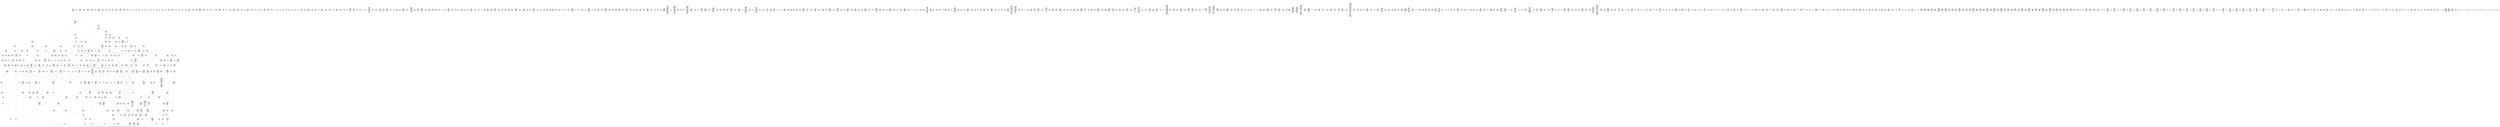 /* Generated by GvGen v.1.0 (https://www.github.com/stricaud/gvgen) */

digraph G {
compound=true;
   node1 [label="[anywhere]"];
   node2 [label="# 0x0
PUSHX Data
PUSHX Data
MSTORE
PUSHX LogicData
CALLDATASIZE
LT
PUSHX Data
JUMPI
"];
   node3 [label="# 0xd
PUSHX Data
CALLDATALOAD
PUSHX BitData
SHR
PUSHX LogicData
GT
PUSHX Data
JUMPI
"];
   node4 [label="# 0x1e
PUSHX LogicData
GT
PUSHX Data
JUMPI
"];
   node5 [label="# 0x29
PUSHX LogicData
GT
PUSHX Data
JUMPI
"];
   node6 [label="# 0x34
PUSHX LogicData
EQ
PUSHX Data
JUMPI
"];
   node7 [label="# 0x3f
PUSHX LogicData
EQ
PUSHX Data
JUMPI
"];
   node8 [label="# 0x4a
PUSHX LogicData
EQ
PUSHX Data
JUMPI
"];
   node9 [label="# 0x55
PUSHX LogicData
EQ
PUSHX Data
JUMPI
"];
   node10 [label="# 0x60
PUSHX LogicData
EQ
PUSHX Data
JUMPI
"];
   node11 [label="# 0x6b
PUSHX LogicData
EQ
PUSHX Data
JUMPI
"];
   node12 [label="# 0x76
PUSHX Data
JUMP
"];
   node13 [label="# 0x7a
JUMPDEST
PUSHX LogicData
EQ
PUSHX Data
JUMPI
"];
   node14 [label="# 0x86
PUSHX LogicData
EQ
PUSHX Data
JUMPI
"];
   node15 [label="# 0x91
PUSHX LogicData
EQ
PUSHX Data
JUMPI
"];
   node16 [label="# 0x9c
PUSHX LogicData
EQ
PUSHX Data
JUMPI
"];
   node17 [label="# 0xa7
PUSHX LogicData
EQ
PUSHX Data
JUMPI
"];
   node18 [label="# 0xb2
PUSHX Data
JUMP
"];
   node19 [label="# 0xb6
JUMPDEST
PUSHX LogicData
GT
PUSHX Data
JUMPI
"];
   node20 [label="# 0xc2
PUSHX LogicData
EQ
PUSHX Data
JUMPI
"];
   node21 [label="# 0xcd
PUSHX LogicData
EQ
PUSHX Data
JUMPI
"];
   node22 [label="# 0xd8
PUSHX LogicData
EQ
PUSHX Data
JUMPI
"];
   node23 [label="# 0xe3
PUSHX LogicData
EQ
PUSHX Data
JUMPI
"];
   node24 [label="# 0xee
PUSHX LogicData
EQ
PUSHX Data
JUMPI
"];
   node25 [label="# 0xf9
PUSHX LogicData
EQ
PUSHX Data
JUMPI
"];
   node26 [label="# 0x104
PUSHX Data
JUMP
"];
   node27 [label="# 0x108
JUMPDEST
PUSHX LogicData
EQ
PUSHX Data
JUMPI
"];
   node28 [label="# 0x114
PUSHX LogicData
EQ
PUSHX Data
JUMPI
"];
   node29 [label="# 0x11f
PUSHX LogicData
EQ
PUSHX Data
JUMPI
"];
   node30 [label="# 0x12a
PUSHX LogicData
EQ
PUSHX Data
JUMPI
"];
   node31 [label="# 0x135
PUSHX LogicData
EQ
PUSHX Data
JUMPI
"];
   node32 [label="# 0x140
PUSHX Data
JUMP
"];
   node33 [label="# 0x144
JUMPDEST
PUSHX LogicData
GT
PUSHX Data
JUMPI
"];
   node34 [label="# 0x150
PUSHX LogicData
GT
PUSHX Data
JUMPI
"];
   node35 [label="# 0x15b
PUSHX LogicData
EQ
PUSHX Data
JUMPI
"];
   node36 [label="# 0x166
PUSHX LogicData
EQ
PUSHX Data
JUMPI
"];
   node37 [label="# 0x171
PUSHX LogicData
EQ
PUSHX Data
JUMPI
"];
   node38 [label="# 0x17c
PUSHX LogicData
EQ
PUSHX Data
JUMPI
"];
   node39 [label="# 0x187
PUSHX LogicData
EQ
PUSHX Data
JUMPI
"];
   node40 [label="# 0x192
PUSHX LogicData
EQ
PUSHX Data
JUMPI
"];
   node41 [label="# 0x19d
PUSHX Data
JUMP
"];
   node42 [label="# 0x1a1
JUMPDEST
PUSHX LogicData
EQ
PUSHX Data
JUMPI
"];
   node43 [label="# 0x1ad
PUSHX LogicData
EQ
PUSHX Data
JUMPI
"];
   node44 [label="# 0x1b8
PUSHX LogicData
EQ
PUSHX Data
JUMPI
"];
   node45 [label="# 0x1c3
PUSHX LogicData
EQ
PUSHX Data
JUMPI
"];
   node46 [label="# 0x1ce
PUSHX LogicData
EQ
PUSHX Data
JUMPI
"];
   node47 [label="# 0x1d9
PUSHX Data
JUMP
"];
   node48 [label="# 0x1dd
JUMPDEST
PUSHX LogicData
GT
PUSHX Data
JUMPI
"];
   node49 [label="# 0x1e9
PUSHX LogicData
EQ
PUSHX Data
JUMPI
"];
   node50 [label="# 0x1f4
PUSHX LogicData
EQ
PUSHX Data
JUMPI
"];
   node51 [label="# 0x1ff
PUSHX LogicData
EQ
PUSHX Data
JUMPI
"];
   node52 [label="# 0x20a
PUSHX LogicData
EQ
PUSHX Data
JUMPI
"];
   node53 [label="# 0x215
PUSHX LogicData
EQ
PUSHX Data
JUMPI
"];
   node54 [label="# 0x220
PUSHX Data
JUMP
"];
   node55 [label="# 0x224
JUMPDEST
PUSHX LogicData
EQ
PUSHX Data
JUMPI
"];
   node56 [label="# 0x230
PUSHX LogicData
EQ
PUSHX Data
JUMPI
"];
   node57 [label="# 0x23b
PUSHX LogicData
EQ
PUSHX Data
JUMPI
"];
   node58 [label="# 0x246
PUSHX LogicData
EQ
PUSHX Data
JUMPI
"];
   node59 [label="# 0x251
PUSHX LogicData
EQ
PUSHX Data
JUMPI
"];
   node60 [label="# 0x25c
JUMPDEST
PUSHX Data
REVERT
"];
   node61 [label="# 0x261
JUMPDEST
CALLVALUE
ISZERO
PUSHX Data
JUMPI
"];
   node62 [label="# 0x269
PUSHX Data
REVERT
"];
   node63 [label="# 0x26d
JUMPDEST
PUSHX Data
PUSHX ArithData
CALLDATASIZE
SUB
ADD
PUSHX Data
PUSHX Data
JUMP
"];
   node64 [label="# 0x283
JUMPDEST
PUSHX Data
JUMP
"];
   node65 [label="# 0x288
JUMPDEST
PUSHX MemData
MLOAD
PUSHX Data
PUSHX Data
JUMP
"];
   node66 [label="# 0x295
JUMPDEST
PUSHX MemData
MLOAD
SUB
RETURN
"];
   node67 [label="# 0x29e
JUMPDEST
CALLVALUE
ISZERO
PUSHX Data
JUMPI
"];
   node68 [label="# 0x2a6
PUSHX Data
REVERT
"];
   node69 [label="# 0x2aa
JUMPDEST
PUSHX Data
PUSHX Data
JUMP
"];
   node70 [label="# 0x2b3
JUMPDEST
PUSHX MemData
MLOAD
PUSHX Data
PUSHX Data
JUMP
"];
   node71 [label="# 0x2c0
JUMPDEST
PUSHX MemData
MLOAD
SUB
RETURN
"];
   node72 [label="# 0x2c9
JUMPDEST
CALLVALUE
ISZERO
PUSHX Data
JUMPI
"];
   node73 [label="# 0x2d1
PUSHX Data
REVERT
"];
   node74 [label="# 0x2d5
JUMPDEST
PUSHX Data
PUSHX ArithData
CALLDATASIZE
SUB
ADD
PUSHX Data
PUSHX Data
JUMP
"];
   node75 [label="# 0x2eb
JUMPDEST
PUSHX Data
JUMP
"];
   node76 [label="# 0x2f0
JUMPDEST
PUSHX MemData
MLOAD
PUSHX Data
PUSHX Data
JUMP
"];
   node77 [label="# 0x2fd
JUMPDEST
PUSHX MemData
MLOAD
SUB
RETURN
"];
   node78 [label="# 0x306
JUMPDEST
CALLVALUE
ISZERO
PUSHX Data
JUMPI
"];
   node79 [label="# 0x30e
PUSHX Data
REVERT
"];
   node80 [label="# 0x312
JUMPDEST
PUSHX Data
PUSHX ArithData
CALLDATASIZE
SUB
ADD
PUSHX Data
PUSHX Data
JUMP
"];
   node81 [label="# 0x328
JUMPDEST
PUSHX Data
JUMP
"];
   node82 [label="# 0x32d
JUMPDEST
STOP
"];
   node83 [label="# 0x32f
JUMPDEST
CALLVALUE
ISZERO
PUSHX Data
JUMPI
"];
   node84 [label="# 0x337
PUSHX Data
REVERT
"];
   node85 [label="# 0x33b
JUMPDEST
PUSHX Data
PUSHX Data
JUMP
"];
   node86 [label="# 0x344
JUMPDEST
PUSHX MemData
MLOAD
PUSHX Data
PUSHX Data
JUMP
"];
   node87 [label="# 0x351
JUMPDEST
PUSHX MemData
MLOAD
SUB
RETURN
"];
   node88 [label="# 0x35a
JUMPDEST
CALLVALUE
ISZERO
PUSHX Data
JUMPI
"];
   node89 [label="# 0x362
PUSHX Data
REVERT
"];
   node90 [label="# 0x366
JUMPDEST
PUSHX Data
PUSHX Data
JUMP
"];
   node91 [label="# 0x36f
JUMPDEST
PUSHX MemData
MLOAD
PUSHX Data
PUSHX Data
JUMP
"];
   node92 [label="# 0x37c
JUMPDEST
PUSHX MemData
MLOAD
SUB
RETURN
"];
   node93 [label="# 0x385
JUMPDEST
CALLVALUE
ISZERO
PUSHX Data
JUMPI
"];
   node94 [label="# 0x38d
PUSHX Data
REVERT
"];
   node95 [label="# 0x391
JUMPDEST
PUSHX Data
PUSHX Data
JUMP
"];
   node96 [label="# 0x39a
JUMPDEST
PUSHX MemData
MLOAD
PUSHX Data
PUSHX Data
JUMP
"];
   node97 [label="# 0x3a7
JUMPDEST
PUSHX MemData
MLOAD
SUB
RETURN
"];
   node98 [label="# 0x3b0
JUMPDEST
CALLVALUE
ISZERO
PUSHX Data
JUMPI
"];
   node99 [label="# 0x3b8
PUSHX Data
REVERT
"];
   node100 [label="# 0x3bc
JUMPDEST
PUSHX Data
PUSHX ArithData
CALLDATASIZE
SUB
ADD
PUSHX Data
PUSHX Data
JUMP
"];
   node101 [label="# 0x3d2
JUMPDEST
PUSHX Data
JUMP
"];
   node102 [label="# 0x3d7
JUMPDEST
STOP
"];
   node103 [label="# 0x3d9
JUMPDEST
CALLVALUE
ISZERO
PUSHX Data
JUMPI
"];
   node104 [label="# 0x3e1
PUSHX Data
REVERT
"];
   node105 [label="# 0x3e5
JUMPDEST
PUSHX Data
PUSHX ArithData
CALLDATASIZE
SUB
ADD
PUSHX Data
PUSHX Data
JUMP
"];
   node106 [label="# 0x3fb
JUMPDEST
PUSHX Data
JUMP
"];
   node107 [label="# 0x400
JUMPDEST
STOP
"];
   node108 [label="# 0x402
JUMPDEST
CALLVALUE
ISZERO
PUSHX Data
JUMPI
"];
   node109 [label="# 0x40a
PUSHX Data
REVERT
"];
   node110 [label="# 0x40e
JUMPDEST
PUSHX Data
PUSHX ArithData
CALLDATASIZE
SUB
ADD
PUSHX Data
PUSHX Data
JUMP
"];
   node111 [label="# 0x424
JUMPDEST
PUSHX Data
JUMP
"];
   node112 [label="# 0x429
JUMPDEST
STOP
"];
   node113 [label="# 0x42b
JUMPDEST
PUSHX Data
PUSHX Data
JUMP
"];
   node114 [label="# 0x433
JUMPDEST
STOP
"];
   node115 [label="# 0x435
JUMPDEST
CALLVALUE
ISZERO
PUSHX Data
JUMPI
"];
   node116 [label="# 0x43d
PUSHX Data
REVERT
"];
   node117 [label="# 0x441
JUMPDEST
PUSHX Data
PUSHX Data
JUMP
"];
   node118 [label="# 0x44a
JUMPDEST
STOP
"];
   node119 [label="# 0x44c
JUMPDEST
CALLVALUE
ISZERO
PUSHX Data
JUMPI
"];
   node120 [label="# 0x454
PUSHX Data
REVERT
"];
   node121 [label="# 0x458
JUMPDEST
PUSHX Data
PUSHX ArithData
CALLDATASIZE
SUB
ADD
PUSHX Data
PUSHX Data
JUMP
"];
   node122 [label="# 0x46e
JUMPDEST
PUSHX Data
JUMP
"];
   node123 [label="# 0x473
JUMPDEST
STOP
"];
   node124 [label="# 0x475
JUMPDEST
CALLVALUE
ISZERO
PUSHX Data
JUMPI
"];
   node125 [label="# 0x47d
PUSHX Data
REVERT
"];
   node126 [label="# 0x481
JUMPDEST
PUSHX Data
PUSHX ArithData
CALLDATASIZE
SUB
ADD
PUSHX Data
PUSHX Data
JUMP
"];
   node127 [label="# 0x497
JUMPDEST
PUSHX Data
JUMP
"];
   node128 [label="# 0x49c
JUMPDEST
STOP
"];
   node129 [label="# 0x49e
JUMPDEST
CALLVALUE
ISZERO
PUSHX Data
JUMPI
"];
   node130 [label="# 0x4a6
PUSHX Data
REVERT
"];
   node131 [label="# 0x4aa
JUMPDEST
PUSHX Data
PUSHX ArithData
CALLDATASIZE
SUB
ADD
PUSHX Data
PUSHX Data
JUMP
"];
   node132 [label="# 0x4c0
JUMPDEST
PUSHX Data
JUMP
"];
   node133 [label="# 0x4c5
JUMPDEST
STOP
"];
   node134 [label="# 0x4c7
JUMPDEST
CALLVALUE
ISZERO
PUSHX Data
JUMPI
"];
   node135 [label="# 0x4cf
PUSHX Data
REVERT
"];
   node136 [label="# 0x4d3
JUMPDEST
PUSHX Data
PUSHX Data
JUMP
"];
   node137 [label="# 0x4dc
JUMPDEST
PUSHX MemData
MLOAD
PUSHX Data
PUSHX Data
JUMP
"];
   node138 [label="# 0x4e9
JUMPDEST
PUSHX MemData
MLOAD
SUB
RETURN
"];
   node139 [label="# 0x4f2
JUMPDEST
CALLVALUE
ISZERO
PUSHX Data
JUMPI
"];
   node140 [label="# 0x4fa
PUSHX Data
REVERT
"];
   node141 [label="# 0x4fe
JUMPDEST
PUSHX Data
PUSHX Data
JUMP
"];
   node142 [label="# 0x507
JUMPDEST
PUSHX MemData
MLOAD
PUSHX Data
PUSHX Data
JUMP
"];
   node143 [label="# 0x514
JUMPDEST
PUSHX MemData
MLOAD
SUB
RETURN
"];
   node144 [label="# 0x51d
JUMPDEST
CALLVALUE
ISZERO
PUSHX Data
JUMPI
"];
   node145 [label="# 0x525
PUSHX Data
REVERT
"];
   node146 [label="# 0x529
JUMPDEST
PUSHX Data
PUSHX ArithData
CALLDATASIZE
SUB
ADD
PUSHX Data
PUSHX Data
JUMP
"];
   node147 [label="# 0x53f
JUMPDEST
PUSHX Data
JUMP
"];
   node148 [label="# 0x544
JUMPDEST
STOP
"];
   node149 [label="# 0x546
JUMPDEST
CALLVALUE
ISZERO
PUSHX Data
JUMPI
"];
   node150 [label="# 0x54e
PUSHX Data
REVERT
"];
   node151 [label="# 0x552
JUMPDEST
PUSHX Data
PUSHX Data
JUMP
"];
   node152 [label="# 0x55b
JUMPDEST
PUSHX MemData
MLOAD
PUSHX Data
PUSHX Data
JUMP
"];
   node153 [label="# 0x568
JUMPDEST
PUSHX MemData
MLOAD
SUB
RETURN
"];
   node154 [label="# 0x571
JUMPDEST
CALLVALUE
ISZERO
PUSHX Data
JUMPI
"];
   node155 [label="# 0x579
PUSHX Data
REVERT
"];
   node156 [label="# 0x57d
JUMPDEST
PUSHX Data
PUSHX ArithData
CALLDATASIZE
SUB
ADD
PUSHX Data
PUSHX Data
JUMP
"];
   node157 [label="# 0x593
JUMPDEST
PUSHX Data
JUMP
"];
   node158 [label="# 0x598
JUMPDEST
PUSHX MemData
MLOAD
PUSHX Data
PUSHX Data
JUMP
"];
   node159 [label="# 0x5a5
JUMPDEST
PUSHX MemData
MLOAD
SUB
RETURN
"];
   node160 [label="# 0x5ae
JUMPDEST
CALLVALUE
ISZERO
PUSHX Data
JUMPI
"];
   node161 [label="# 0x5b6
PUSHX Data
REVERT
"];
   node162 [label="# 0x5ba
JUMPDEST
PUSHX Data
PUSHX ArithData
CALLDATASIZE
SUB
ADD
PUSHX Data
PUSHX Data
JUMP
"];
   node163 [label="# 0x5d0
JUMPDEST
PUSHX Data
JUMP
"];
   node164 [label="# 0x5d5
JUMPDEST
PUSHX MemData
MLOAD
PUSHX Data
PUSHX Data
JUMP
"];
   node165 [label="# 0x5e2
JUMPDEST
PUSHX MemData
MLOAD
SUB
RETURN
"];
   node166 [label="# 0x5eb
JUMPDEST
CALLVALUE
ISZERO
PUSHX Data
JUMPI
"];
   node167 [label="# 0x5f3
PUSHX Data
REVERT
"];
   node168 [label="# 0x5f7
JUMPDEST
PUSHX Data
PUSHX Data
JUMP
"];
   node169 [label="# 0x600
JUMPDEST
STOP
"];
   node170 [label="# 0x602
JUMPDEST
CALLVALUE
ISZERO
PUSHX Data
JUMPI
"];
   node171 [label="# 0x60a
PUSHX Data
REVERT
"];
   node172 [label="# 0x60e
JUMPDEST
PUSHX Data
PUSHX ArithData
CALLDATASIZE
SUB
ADD
PUSHX Data
PUSHX Data
JUMP
"];
   node173 [label="# 0x624
JUMPDEST
PUSHX Data
JUMP
"];
   node174 [label="# 0x629
JUMPDEST
STOP
"];
   node175 [label="# 0x62b
JUMPDEST
CALLVALUE
ISZERO
PUSHX Data
JUMPI
"];
   node176 [label="# 0x633
PUSHX Data
REVERT
"];
   node177 [label="# 0x637
JUMPDEST
PUSHX Data
PUSHX ArithData
CALLDATASIZE
SUB
ADD
PUSHX Data
PUSHX Data
JUMP
"];
   node178 [label="# 0x64d
JUMPDEST
PUSHX Data
JUMP
"];
   node179 [label="# 0x652
JUMPDEST
PUSHX MemData
MLOAD
PUSHX Data
PUSHX Data
JUMP
"];
   node180 [label="# 0x65f
JUMPDEST
PUSHX MemData
MLOAD
SUB
RETURN
"];
   node181 [label="# 0x668
JUMPDEST
CALLVALUE
ISZERO
PUSHX Data
JUMPI
"];
   node182 [label="# 0x670
PUSHX Data
REVERT
"];
   node183 [label="# 0x674
JUMPDEST
PUSHX Data
PUSHX Data
JUMP
"];
   node184 [label="# 0x67d
JUMPDEST
STOP
"];
   node185 [label="# 0x67f
JUMPDEST
CALLVALUE
ISZERO
PUSHX Data
JUMPI
"];
   node186 [label="# 0x687
PUSHX Data
REVERT
"];
   node187 [label="# 0x68b
JUMPDEST
PUSHX Data
PUSHX Data
JUMP
"];
   node188 [label="# 0x694
JUMPDEST
PUSHX MemData
MLOAD
PUSHX Data
PUSHX Data
JUMP
"];
   node189 [label="# 0x6a1
JUMPDEST
PUSHX MemData
MLOAD
SUB
RETURN
"];
   node190 [label="# 0x6aa
JUMPDEST
CALLVALUE
ISZERO
PUSHX Data
JUMPI
"];
   node191 [label="# 0x6b2
PUSHX Data
REVERT
"];
   node192 [label="# 0x6b6
JUMPDEST
PUSHX Data
PUSHX Data
JUMP
"];
   node193 [label="# 0x6bf
JUMPDEST
PUSHX MemData
MLOAD
PUSHX Data
PUSHX Data
JUMP
"];
   node194 [label="# 0x6cc
JUMPDEST
PUSHX MemData
MLOAD
SUB
RETURN
"];
   node195 [label="# 0x6d5
JUMPDEST
PUSHX Data
PUSHX ArithData
CALLDATASIZE
SUB
ADD
PUSHX Data
PUSHX Data
JUMP
"];
   node196 [label="# 0x6ea
JUMPDEST
PUSHX Data
JUMP
"];
   node197 [label="# 0x6ef
JUMPDEST
STOP
"];
   node198 [label="# 0x6f1
JUMPDEST
CALLVALUE
ISZERO
PUSHX Data
JUMPI
"];
   node199 [label="# 0x6f9
PUSHX Data
REVERT
"];
   node200 [label="# 0x6fd
JUMPDEST
PUSHX Data
PUSHX Data
JUMP
"];
   node201 [label="# 0x706
JUMPDEST
PUSHX MemData
MLOAD
PUSHX Data
PUSHX Data
JUMP
"];
   node202 [label="# 0x713
JUMPDEST
PUSHX MemData
MLOAD
SUB
RETURN
"];
   node203 [label="# 0x71c
JUMPDEST
CALLVALUE
ISZERO
PUSHX Data
JUMPI
"];
   node204 [label="# 0x724
PUSHX Data
REVERT
"];
   node205 [label="# 0x728
JUMPDEST
PUSHX Data
PUSHX ArithData
CALLDATASIZE
SUB
ADD
PUSHX Data
PUSHX Data
JUMP
"];
   node206 [label="# 0x73e
JUMPDEST
PUSHX Data
JUMP
"];
   node207 [label="# 0x743
JUMPDEST
STOP
"];
   node208 [label="# 0x745
JUMPDEST
CALLVALUE
ISZERO
PUSHX Data
JUMPI
"];
   node209 [label="# 0x74d
PUSHX Data
REVERT
"];
   node210 [label="# 0x751
JUMPDEST
PUSHX Data
PUSHX ArithData
CALLDATASIZE
SUB
ADD
PUSHX Data
PUSHX Data
JUMP
"];
   node211 [label="# 0x767
JUMPDEST
PUSHX Data
JUMP
"];
   node212 [label="# 0x76c
JUMPDEST
PUSHX MemData
MLOAD
PUSHX Data
PUSHX Data
JUMP
"];
   node213 [label="# 0x779
JUMPDEST
PUSHX MemData
MLOAD
SUB
RETURN
"];
   node214 [label="# 0x782
JUMPDEST
CALLVALUE
ISZERO
PUSHX Data
JUMPI
"];
   node215 [label="# 0x78a
PUSHX Data
REVERT
"];
   node216 [label="# 0x78e
JUMPDEST
PUSHX Data
PUSHX ArithData
CALLDATASIZE
SUB
ADD
PUSHX Data
PUSHX Data
JUMP
"];
   node217 [label="# 0x7a4
JUMPDEST
PUSHX Data
JUMP
"];
   node218 [label="# 0x7a9
JUMPDEST
STOP
"];
   node219 [label="# 0x7ab
JUMPDEST
CALLVALUE
ISZERO
PUSHX Data
JUMPI
"];
   node220 [label="# 0x7b3
PUSHX Data
REVERT
"];
   node221 [label="# 0x7b7
JUMPDEST
PUSHX Data
PUSHX ArithData
CALLDATASIZE
SUB
ADD
PUSHX Data
PUSHX Data
JUMP
"];
   node222 [label="# 0x7cd
JUMPDEST
PUSHX Data
JUMP
"];
   node223 [label="# 0x7d2
JUMPDEST
STOP
"];
   node224 [label="# 0x7d4
JUMPDEST
CALLVALUE
ISZERO
PUSHX Data
JUMPI
"];
   node225 [label="# 0x7dc
PUSHX Data
REVERT
"];
   node226 [label="# 0x7e0
JUMPDEST
PUSHX Data
PUSHX ArithData
CALLDATASIZE
SUB
ADD
PUSHX Data
PUSHX Data
JUMP
"];
   node227 [label="# 0x7f6
JUMPDEST
PUSHX Data
JUMP
"];
   node228 [label="# 0x7fb
JUMPDEST
STOP
"];
   node229 [label="# 0x7fd
JUMPDEST
CALLVALUE
ISZERO
PUSHX Data
JUMPI
"];
   node230 [label="# 0x805
PUSHX Data
REVERT
"];
   node231 [label="# 0x809
JUMPDEST
PUSHX Data
PUSHX ArithData
CALLDATASIZE
SUB
ADD
PUSHX Data
PUSHX Data
JUMP
"];
   node232 [label="# 0x81f
JUMPDEST
PUSHX Data
JUMP
"];
   node233 [label="# 0x824
JUMPDEST
STOP
"];
   node234 [label="# 0x826
JUMPDEST
CALLVALUE
ISZERO
PUSHX Data
JUMPI
"];
   node235 [label="# 0x82e
PUSHX Data
REVERT
"];
   node236 [label="# 0x832
JUMPDEST
PUSHX Data
PUSHX ArithData
CALLDATASIZE
SUB
ADD
PUSHX Data
PUSHX Data
JUMP
"];
   node237 [label="# 0x848
JUMPDEST
PUSHX Data
JUMP
"];
   node238 [label="# 0x84d
JUMPDEST
STOP
"];
   node239 [label="# 0x84f
JUMPDEST
CALLVALUE
ISZERO
PUSHX Data
JUMPI
"];
   node240 [label="# 0x857
PUSHX Data
REVERT
"];
   node241 [label="# 0x85b
JUMPDEST
PUSHX Data
PUSHX Data
JUMP
"];
   node242 [label="# 0x864
JUMPDEST
PUSHX MemData
MLOAD
PUSHX Data
PUSHX Data
JUMP
"];
   node243 [label="# 0x871
JUMPDEST
PUSHX MemData
MLOAD
SUB
RETURN
"];
   node244 [label="# 0x87a
JUMPDEST
CALLVALUE
ISZERO
PUSHX Data
JUMPI
"];
   node245 [label="# 0x882
PUSHX Data
REVERT
"];
   node246 [label="# 0x886
JUMPDEST
PUSHX Data
PUSHX ArithData
CALLDATASIZE
SUB
ADD
PUSHX Data
PUSHX Data
JUMP
"];
   node247 [label="# 0x89c
JUMPDEST
PUSHX Data
JUMP
"];
   node248 [label="# 0x8a1
JUMPDEST
PUSHX MemData
MLOAD
PUSHX Data
PUSHX Data
JUMP
"];
   node249 [label="# 0x8ae
JUMPDEST
PUSHX MemData
MLOAD
SUB
RETURN
"];
   node250 [label="# 0x8b7
JUMPDEST
CALLVALUE
ISZERO
PUSHX Data
JUMPI
"];
   node251 [label="# 0x8bf
PUSHX Data
REVERT
"];
   node252 [label="# 0x8c3
JUMPDEST
PUSHX Data
PUSHX ArithData
CALLDATASIZE
SUB
ADD
PUSHX Data
PUSHX Data
JUMP
"];
   node253 [label="# 0x8d9
JUMPDEST
PUSHX Data
JUMP
"];
   node254 [label="# 0x8de
JUMPDEST
STOP
"];
   node255 [label="# 0x8e0
JUMPDEST
CALLVALUE
ISZERO
PUSHX Data
JUMPI
"];
   node256 [label="# 0x8e8
PUSHX Data
REVERT
"];
   node257 [label="# 0x8ec
JUMPDEST
PUSHX Data
PUSHX Data
JUMP
"];
   node258 [label="# 0x8f5
JUMPDEST
PUSHX MemData
MLOAD
PUSHX Data
PUSHX Data
JUMP
"];
   node259 [label="# 0x902
JUMPDEST
PUSHX MemData
MLOAD
SUB
RETURN
"];
   node260 [label="# 0x90b
JUMPDEST
CALLVALUE
ISZERO
PUSHX Data
JUMPI
"];
   node261 [label="# 0x913
PUSHX Data
REVERT
"];
   node262 [label="# 0x917
JUMPDEST
PUSHX Data
PUSHX Data
JUMP
"];
   node263 [label="# 0x920
JUMPDEST
PUSHX MemData
MLOAD
PUSHX Data
PUSHX Data
JUMP
"];
   node264 [label="# 0x92d
JUMPDEST
PUSHX MemData
MLOAD
SUB
RETURN
"];
   node265 [label="# 0x936
JUMPDEST
CALLVALUE
ISZERO
PUSHX Data
JUMPI
"];
   node266 [label="# 0x93e
PUSHX Data
REVERT
"];
   node267 [label="# 0x942
JUMPDEST
PUSHX Data
PUSHX ArithData
CALLDATASIZE
SUB
ADD
PUSHX Data
PUSHX Data
JUMP
"];
   node268 [label="# 0x958
JUMPDEST
PUSHX Data
JUMP
"];
   node269 [label="# 0x95d
JUMPDEST
PUSHX MemData
MLOAD
PUSHX Data
PUSHX Data
JUMP
"];
   node270 [label="# 0x96a
JUMPDEST
PUSHX MemData
MLOAD
SUB
RETURN
"];
   node271 [label="# 0x973
JUMPDEST
CALLVALUE
ISZERO
PUSHX Data
JUMPI
"];
   node272 [label="# 0x97b
PUSHX Data
REVERT
"];
   node273 [label="# 0x97f
JUMPDEST
PUSHX Data
PUSHX ArithData
CALLDATASIZE
SUB
ADD
PUSHX Data
PUSHX Data
JUMP
"];
   node274 [label="# 0x995
JUMPDEST
PUSHX Data
JUMP
"];
   node275 [label="# 0x99a
JUMPDEST
STOP
"];
   node276 [label="# 0x99c
JUMPDEST
PUSHX Data
PUSHX BitData
PUSHX BitData
NOT
AND
PUSHX BitData
NOT
AND
EQ
PUSHX Data
JUMPI
"];
   node277 [label="# 0xa05
PUSHX BitData
PUSHX BitData
NOT
AND
PUSHX BitData
NOT
AND
EQ
"];
   node278 [label="# 0xa67
JUMPDEST
PUSHX Data
JUMPI
"];
   node279 [label="# 0xa6d
PUSHX Data
PUSHX Data
JUMP
"];
   node280 [label="# 0xa76
JUMPDEST
"];
   node281 [label="# 0xa77
JUMPDEST
JUMP
"];
   node282 [label="# 0xa7e
JUMPDEST
PUSHX Data
PUSHX StorData
SLOAD
PUSHX Data
PUSHX Data
JUMP
"];
   node283 [label="# 0xa8d
JUMPDEST
PUSHX ArithData
ADD
PUSHX ArithData
DIV
MUL
PUSHX ArithData
ADD
PUSHX MemData
MLOAD
ADD
PUSHX Data
MSTORE
MSTORE
PUSHX ArithData
ADD
SLOAD
PUSHX Data
PUSHX Data
JUMP
"];
   node284 [label="# 0xab9
JUMPDEST
ISZERO
PUSHX Data
JUMPI
"];
   node285 [label="# 0xac0
PUSHX LogicData
LT
PUSHX Data
JUMPI
"];
   node286 [label="# 0xac8
PUSHX ArithData
SLOAD
DIV
MUL
MSTORE
PUSHX ArithData
ADD
PUSHX Data
JUMP
"];
   node287 [label="# 0xadb
JUMPDEST
ADD
PUSHX Data
MSTORE
PUSHX Data
PUSHX Data
SHA3
"];
   node288 [label="# 0xae9
JUMPDEST
SLOAD
MSTORE
PUSHX ArithData
ADD
PUSHX ArithData
ADD
GT
PUSHX Data
JUMPI
"];
   node289 [label="# 0xafd
SUB
PUSHX BitData
AND
ADD
"];
   node290 [label="# 0xb06
JUMPDEST
JUMP
"];
   node291 [label="# 0xb10
JUMPDEST
PUSHX Data
PUSHX Data
PUSHX Data
JUMP
"];
   node292 [label="# 0xb1b
JUMPDEST
PUSHX Data
JUMPI
"];
   node293 [label="# 0xb20
PUSHX MemData
MLOAD
PUSHX Data
MSTORE
PUSHX ArithData
ADD
PUSHX Data
PUSHX Data
JUMP
"];
   node294 [label="# 0xb51
JUMPDEST
PUSHX MemData
MLOAD
SUB
REVERT
"];
   node295 [label="# 0xb5a
JUMPDEST
PUSHX Data
PUSHX ArithData
MSTORE
PUSHX ArithData
ADD
MSTORE
PUSHX ArithData
ADD
PUSHX Data
SHA3
PUSHX ArithData
SLOAD
PUSHX ArithData
EXP
DIV
PUSHX BitData
AND
JUMP
"];
   node296 [label="# 0xb95
JUMPDEST
PUSHX Data
PUSHX Data
PUSHX Data
JUMP
"];
   node297 [label="# 0xba0
JUMPDEST
PUSHX BitData
AND
PUSHX BitData
AND
EQ
ISZERO
PUSHX Data
JUMPI
"];
   node298 [label="# 0xbd7
PUSHX MemData
MLOAD
PUSHX Data
MSTORE
PUSHX ArithData
ADD
PUSHX Data
PUSHX Data
JUMP
"];
   node299 [label="# 0xc08
JUMPDEST
PUSHX MemData
MLOAD
SUB
REVERT
"];
   node300 [label="# 0xc11
JUMPDEST
PUSHX BitData
AND
PUSHX Data
PUSHX Data
JUMP
"];
   node301 [label="# 0xc30
JUMPDEST
PUSHX BitData
AND
EQ
PUSHX Data
JUMPI
"];
   node302 [label="# 0xc4d
PUSHX Data
PUSHX Data
PUSHX Data
JUMP
"];
   node303 [label="# 0xc59
JUMPDEST
PUSHX Data
JUMP
"];
   node304 [label="# 0xc5e
JUMPDEST
"];
   node305 [label="# 0xc5f
JUMPDEST
PUSHX Data
JUMPI
"];
   node306 [label="# 0xc64
PUSHX MemData
MLOAD
PUSHX Data
MSTORE
PUSHX ArithData
ADD
PUSHX Data
PUSHX Data
JUMP
"];
   node307 [label="# 0xc95
JUMPDEST
PUSHX MemData
MLOAD
SUB
REVERT
"];
   node308 [label="# 0xc9e
JUMPDEST
PUSHX Data
PUSHX Data
JUMP
"];
   node309 [label="# 0xca8
JUMPDEST
JUMP
"];
   node310 [label="# 0xcad
JUMPDEST
PUSHX Data
PUSHX StorData
SLOAD
JUMP
"];
   node311 [label="# 0xcb7
JUMPDEST
PUSHX Data
PUSHX StorData
SLOAD
JUMP
"];
   node312 [label="# 0xcc1
JUMPDEST
PUSHX Data
PUSHX Data
PUSHX Data
PUSHX Data
JUMP
"];
   node313 [label="# 0xccd
JUMPDEST
JUMP
"];
   node314 [label="# 0xcd2
JUMPDEST
PUSHX Data
PUSHX Data
PUSHX Data
JUMP
"];
   node315 [label="# 0xcdd
JUMPDEST
PUSHX Data
JUMP
"];
   node316 [label="# 0xce3
JUMPDEST
PUSHX Data
JUMPI
"];
   node317 [label="# 0xce8
PUSHX MemData
MLOAD
PUSHX Data
MSTORE
PUSHX ArithData
ADD
PUSHX Data
PUSHX Data
JUMP
"];
   node318 [label="# 0xd19
JUMPDEST
PUSHX MemData
MLOAD
SUB
REVERT
"];
   node319 [label="# 0xd22
JUMPDEST
PUSHX Data
PUSHX Data
JUMP
"];
   node320 [label="# 0xd2d
JUMPDEST
JUMP
"];
   node321 [label="# 0xd32
JUMPDEST
PUSHX Data
PUSHX Data
JUMP
"];
   node322 [label="# 0xd3a
JUMPDEST
PUSHX BitData
AND
PUSHX Data
PUSHX Data
JUMP
"];
   node323 [label="# 0xd58
JUMPDEST
PUSHX BitData
AND
EQ
PUSHX Data
JUMPI
"];
   node324 [label="# 0xd74
PUSHX MemData
MLOAD
PUSHX Data
MSTORE
PUSHX ArithData
ADD
PUSHX Data
PUSHX Data
JUMP
"];
   node325 [label="# 0xda5
JUMPDEST
PUSHX MemData
MLOAD
SUB
REVERT
"];
   node326 [label="# 0xdae
JUMPDEST
PUSHX Data
SSTORE
JUMP
"];
   node327 [label="# 0xdb8
JUMPDEST
PUSHX Data
PUSHX Data
JUMP
"];
   node328 [label="# 0xdc0
JUMPDEST
PUSHX BitData
AND
PUSHX Data
PUSHX Data
JUMP
"];
   node329 [label="# 0xdde
JUMPDEST
PUSHX BitData
AND
EQ
PUSHX Data
JUMPI
"];
   node330 [label="# 0xdfa
PUSHX MemData
MLOAD
PUSHX Data
MSTORE
PUSHX ArithData
ADD
PUSHX Data
PUSHX Data
JUMP
"];
   node331 [label="# 0xe2b
JUMPDEST
PUSHX MemData
MLOAD
SUB
REVERT
"];
   node332 [label="# 0xe34
JUMPDEST
PUSHX StorData
SLOAD
PUSHX Data
PUSHX Data
PUSHX Data
JUMP
"];
   node333 [label="# 0xe42
JUMPDEST
PUSHX Data
PUSHX Data
JUMP
"];
   node334 [label="# 0xe4c
JUMPDEST
GT
ISZERO
PUSHX Data
JUMPI
"];
   node335 [label="# 0xe53
PUSHX MemData
MLOAD
PUSHX Data
MSTORE
PUSHX ArithData
ADD
PUSHX Data
PUSHX Data
JUMP
"];
   node336 [label="# 0xe84
JUMPDEST
PUSHX MemData
MLOAD
SUB
REVERT
"];
   node337 [label="# 0xe8d
JUMPDEST
PUSHX Data
"];
   node338 [label="# 0xe90
JUMPDEST
LT
ISZERO
PUSHX Data
JUMPI
"];
   node339 [label="# 0xe99
PUSHX Data
PUSHX Data
PUSHX Data
JUMP
"];
   node340 [label="# 0xea2
JUMPDEST
PUSHX Data
PUSHX Data
PUSHX Data
JUMP
"];
   node341 [label="# 0xeac
JUMPDEST
PUSHX Data
PUSHX Data
PUSHX Data
PUSHX Data
JUMP
"];
   node342 [label="# 0xeba
JUMPDEST
PUSHX Data
JUMP
"];
   node343 [label="# 0xebf
JUMPDEST
PUSHX Data
PUSHX Data
JUMP
"];
   node344 [label="# 0xeca
JUMPDEST
PUSHX Data
JUMP
"];
   node345 [label="# 0xed2
JUMPDEST
JUMP
"];
   node346 [label="# 0xed7
JUMPDEST
PUSHX Data
PUSHX Data
JUMP
"];
   node347 [label="# 0xedf
JUMPDEST
PUSHX BitData
AND
PUSHX Data
PUSHX Data
JUMP
"];
   node348 [label="# 0xefd
JUMPDEST
PUSHX BitData
AND
EQ
PUSHX Data
JUMPI
"];
   node349 [label="# 0xf19
PUSHX MemData
MLOAD
PUSHX Data
MSTORE
PUSHX ArithData
ADD
PUSHX Data
PUSHX Data
JUMP
"];
   node350 [label="# 0xf4a
JUMPDEST
PUSHX MemData
MLOAD
SUB
REVERT
"];
   node351 [label="# 0xf53
JUMPDEST
PUSHX StorData
PUSHX ArithData
SLOAD
PUSHX ArithData
EXP
DIV
PUSHX BitData
AND
PUSHX BitData
AND
PUSHX Data
PUSHX Data
SELFBALANCE
PUSHX Data
PUSHX Data
JUMP
"];
   node352 [label="# 0xf9c
JUMPDEST
ISZERO
MUL
PUSHX MemData
MLOAD
PUSHX Data
PUSHX MemData
MLOAD
SUB
CALL
PUSHX Data
JUMPI
"];
   node353 [label="# 0xfbb
PUSHX Data
REVERT
"];
   node354 [label="# 0xfbf
JUMPDEST
JUMP
"];
   node355 [label="# 0xfc1
JUMPDEST
PUSHX Data
PUSHX Data
JUMP
"];
   node356 [label="# 0xfc9
JUMPDEST
PUSHX BitData
AND
PUSHX Data
PUSHX Data
JUMP
"];
   node357 [label="# 0xfe7
JUMPDEST
PUSHX BitData
AND
EQ
PUSHX Data
JUMPI
"];
   node358 [label="# 0x1003
PUSHX MemData
MLOAD
PUSHX Data
MSTORE
PUSHX ArithData
ADD
PUSHX Data
PUSHX Data
JUMP
"];
   node359 [label="# 0x1034
JUMPDEST
PUSHX MemData
MLOAD
SUB
REVERT
"];
   node360 [label="# 0x103d
JUMPDEST
PUSHX Data
PUSHX Data
JUMP
"];
   node361 [label="# 0x1045
JUMPDEST
JUMP
"];
   node362 [label="# 0x1047
JUMPDEST
PUSHX Data
PUSHX MemData
MLOAD
PUSHX ArithData
ADD
PUSHX Data
MSTORE
PUSHX Data
MSTORE
PUSHX Data
JUMP
"];
   node363 [label="# 0x1062
JUMPDEST
JUMP
"];
   node364 [label="# 0x1067
JUMPDEST
PUSHX Data
PUSHX Data
JUMP
"];
   node365 [label="# 0x106f
JUMPDEST
PUSHX BitData
AND
PUSHX Data
PUSHX Data
JUMP
"];
   node366 [label="# 0x108d
JUMPDEST
PUSHX BitData
AND
EQ
PUSHX Data
JUMPI
"];
   node367 [label="# 0x10a9
PUSHX MemData
MLOAD
PUSHX Data
MSTORE
PUSHX ArithData
ADD
PUSHX Data
PUSHX Data
JUMP
"];
   node368 [label="# 0x10da
JUMPDEST
PUSHX MemData
MLOAD
SUB
REVERT
"];
   node369 [label="# 0x10e3
JUMPDEST
PUSHX Data
SSTORE
JUMP
"];
   node370 [label="# 0x10ed
JUMPDEST
PUSHX Data
PUSHX Data
JUMP
"];
   node371 [label="# 0x10f5
JUMPDEST
PUSHX BitData
AND
PUSHX Data
PUSHX Data
JUMP
"];
   node372 [label="# 0x1113
JUMPDEST
PUSHX BitData
AND
EQ
PUSHX Data
JUMPI
"];
   node373 [label="# 0x112f
PUSHX MemData
MLOAD
PUSHX Data
MSTORE
PUSHX ArithData
ADD
PUSHX Data
PUSHX Data
JUMP
"];
   node374 [label="# 0x1160
JUMPDEST
PUSHX MemData
MLOAD
SUB
REVERT
"];
   node375 [label="# 0x1169
JUMPDEST
PUSHX Data
SSTORE
JUMP
"];
   node376 [label="# 0x1173
JUMPDEST
PUSHX Data
PUSHX StorData
SLOAD
JUMP
"];
   node377 [label="# 0x117d
JUMPDEST
PUSHX Data
PUSHX StorData
PUSHX ArithData
SLOAD
PUSHX ArithData
EXP
DIV
PUSHX BitData
AND
JUMP
"];
   node378 [label="# 0x1194
JUMPDEST
PUSHX Data
PUSHX Data
JUMP
"];
   node379 [label="# 0x119c
JUMPDEST
PUSHX BitData
AND
PUSHX Data
PUSHX Data
JUMP
"];
   node380 [label="# 0x11ba
JUMPDEST
PUSHX BitData
AND
EQ
PUSHX Data
JUMPI
"];
   node381 [label="# 0x11d6
PUSHX MemData
MLOAD
PUSHX Data
MSTORE
PUSHX ArithData
ADD
PUSHX Data
PUSHX Data
JUMP
"];
   node382 [label="# 0x1207
JUMPDEST
PUSHX MemData
MLOAD
SUB
REVERT
"];
   node383 [label="# 0x1210
JUMPDEST
PUSHX Data
"];
   node384 [label="# 0x1213
JUMPDEST
MLOAD
LT
ISZERO
PUSHX Data
JUMPI
"];
   node385 [label="# 0x121d
PUSHX Data
MLOAD
LT
PUSHX Data
JUMPI
"];
   node386 [label="# 0x1229
PUSHX Data
PUSHX Data
MSTORE
PUSHX Data
PUSHX Data
MSTORE
PUSHX Data
PUSHX Data
REVERT
"];
   node387 [label="# 0x1257
JUMPDEST
PUSHX ArithData
MUL
PUSHX ArithData
ADD
ADD
MLOAD
PUSHX Data
PUSHX ArithData
PUSHX BitData
AND
PUSHX BitData
AND
MSTORE
PUSHX ArithData
ADD
MSTORE
PUSHX ArithData
ADD
PUSHX Data
SHA3
PUSHX ArithData
SLOAD
PUSHX ArithData
EXP
DIV
PUSHX BitData
AND
ISZERO
PUSHX Data
JUMPI
"];
   node388 [label="# 0x12b4
PUSHX Data
JUMP
"];
   node389 [label="# 0x12b9
JUMPDEST
PUSHX LogicData
PUSHX Data
PUSHX ArithData
PUSHX BitData
AND
PUSHX BitData
AND
MSTORE
PUSHX ArithData
ADD
MSTORE
PUSHX ArithData
ADD
PUSHX Data
SHA3
PUSHX ArithData
PUSHX ArithData
EXP
SLOAD
PUSHX ArithData
MUL
NOT
AND
ISZERO
ISZERO
MUL
OR
SSTORE
"];
   node390 [label="# 0x1313
JUMPDEST
PUSHX Data
PUSHX Data
JUMP
"];
   node391 [label="# 0x131e
JUMPDEST
PUSHX Data
JUMP
"];
   node392 [label="# 0x1326
JUMPDEST
JUMP
"];
   node393 [label="# 0x132a
JUMPDEST
PUSHX Data
PUSHX StorData
SLOAD
JUMP
"];
   node394 [label="# 0x1334
JUMPDEST
PUSHX Data
PUSHX Data
PUSHX ArithData
MSTORE
PUSHX ArithData
ADD
MSTORE
PUSHX ArithData
ADD
PUSHX Data
SHA3
PUSHX ArithData
SLOAD
PUSHX ArithData
EXP
DIV
PUSHX BitData
AND
PUSHX BitData
PUSHX BitData
AND
PUSHX BitData
AND
EQ
ISZERO
PUSHX Data
JUMPI
"];
   node395 [label="# 0x13a3
PUSHX MemData
MLOAD
PUSHX Data
MSTORE
PUSHX ArithData
ADD
PUSHX Data
PUSHX Data
JUMP
"];
   node396 [label="# 0x13d4
JUMPDEST
PUSHX MemData
MLOAD
SUB
REVERT
"];
   node397 [label="# 0x13dd
JUMPDEST
JUMP
"];
   node398 [label="# 0x13e6
JUMPDEST
PUSHX BitData
PUSHX BitData
AND
PUSHX BitData
AND
EQ
ISZERO
PUSHX Data
JUMPI
"];
   node399 [label="# 0x141d
PUSHX MemData
MLOAD
PUSHX Data
MSTORE
PUSHX ArithData
ADD
PUSHX Data
PUSHX Data
JUMP
"];
   node400 [label="# 0x144e
JUMPDEST
PUSHX MemData
MLOAD
SUB
REVERT
"];
   node401 [label="# 0x1457
JUMPDEST
PUSHX Data
PUSHX ArithData
PUSHX BitData
AND
PUSHX BitData
AND
MSTORE
PUSHX ArithData
ADD
MSTORE
PUSHX ArithData
ADD
PUSHX Data
SHA3
SLOAD
JUMP
"];
   node402 [label="# 0x149e
JUMPDEST
PUSHX Data
PUSHX Data
JUMP
"];
   node403 [label="# 0x14a6
JUMPDEST
PUSHX BitData
AND
PUSHX Data
PUSHX Data
JUMP
"];
   node404 [label="# 0x14c4
JUMPDEST
PUSHX BitData
AND
EQ
PUSHX Data
JUMPI
"];
   node405 [label="# 0x14e0
PUSHX MemData
MLOAD
PUSHX Data
MSTORE
PUSHX ArithData
ADD
PUSHX Data
PUSHX Data
JUMP
"];
   node406 [label="# 0x1511
JUMPDEST
PUSHX MemData
MLOAD
SUB
REVERT
"];
   node407 [label="# 0x151a
JUMPDEST
PUSHX Data
PUSHX Data
PUSHX Data
JUMP
"];
   node408 [label="# 0x1524
JUMPDEST
JUMP
"];
   node409 [label="# 0x1526
JUMPDEST
PUSHX Data
PUSHX Data
JUMP
"];
   node410 [label="# 0x152e
JUMPDEST
PUSHX BitData
AND
PUSHX Data
PUSHX Data
JUMP
"];
   node411 [label="# 0x154c
JUMPDEST
PUSHX BitData
AND
EQ
PUSHX Data
JUMPI
"];
   node412 [label="# 0x1568
PUSHX MemData
MLOAD
PUSHX Data
MSTORE
PUSHX ArithData
ADD
PUSHX Data
PUSHX Data
JUMP
"];
   node413 [label="# 0x1599
JUMPDEST
PUSHX MemData
MLOAD
SUB
REVERT
"];
   node414 [label="# 0x15a2
JUMPDEST
PUSHX Data
MLOAD
PUSHX ArithData
ADD
PUSHX Data
PUSHX Data
JUMP
"];
   node415 [label="# 0x15b8
JUMPDEST
JUMP
"];
   node416 [label="# 0x15bc
JUMPDEST
PUSHX Data
PUSHX Data
PUSHX ArithData
PUSHX BitData
AND
PUSHX BitData
AND
MSTORE
PUSHX ArithData
ADD
MSTORE
PUSHX ArithData
ADD
PUSHX Data
SHA3
PUSHX ArithData
SLOAD
PUSHX ArithData
EXP
DIV
PUSHX BitData
AND
JUMP
"];
   node417 [label="# 0x1612
JUMPDEST
PUSHX Data
PUSHX Data
JUMP
"];
   node418 [label="# 0x161a
JUMPDEST
PUSHX BitData
AND
PUSHX Data
PUSHX Data
JUMP
"];
   node419 [label="# 0x1638
JUMPDEST
PUSHX BitData
AND
EQ
PUSHX Data
JUMPI
"];
   node420 [label="# 0x1654
PUSHX MemData
MLOAD
PUSHX Data
MSTORE
PUSHX ArithData
ADD
PUSHX Data
PUSHX Data
JUMP
"];
   node421 [label="# 0x1685
JUMPDEST
PUSHX MemData
MLOAD
SUB
REVERT
"];
   node422 [label="# 0x168e
JUMPDEST
PUSHX Data
PUSHX Data
JUMP
"];
   node423 [label="# 0x1696
JUMPDEST
JUMP
"];
   node424 [label="# 0x1698
JUMPDEST
PUSHX Data
PUSHX StorData
PUSHX ArithData
SLOAD
PUSHX ArithData
EXP
DIV
PUSHX BitData
AND
JUMP
"];
   node425 [label="# 0x16c2
JUMPDEST
PUSHX Data
PUSHX StorData
SLOAD
PUSHX Data
PUSHX Data
JUMP
"];
   node426 [label="# 0x16d1
JUMPDEST
PUSHX ArithData
ADD
PUSHX ArithData
DIV
MUL
PUSHX ArithData
ADD
PUSHX MemData
MLOAD
ADD
PUSHX Data
MSTORE
MSTORE
PUSHX ArithData
ADD
SLOAD
PUSHX Data
PUSHX Data
JUMP
"];
   node427 [label="# 0x16fd
JUMPDEST
ISZERO
PUSHX Data
JUMPI
"];
   node428 [label="# 0x1704
PUSHX LogicData
LT
PUSHX Data
JUMPI
"];
   node429 [label="# 0x170c
PUSHX ArithData
SLOAD
DIV
MUL
MSTORE
PUSHX ArithData
ADD
PUSHX Data
JUMP
"];
   node430 [label="# 0x171f
JUMPDEST
ADD
PUSHX Data
MSTORE
PUSHX Data
PUSHX Data
SHA3
"];
   node431 [label="# 0x172d
JUMPDEST
SLOAD
MSTORE
PUSHX ArithData
ADD
PUSHX ArithData
ADD
GT
PUSHX Data
JUMPI
"];
   node432 [label="# 0x1741
SUB
PUSHX BitData
AND
ADD
"];
   node433 [label="# 0x174a
JUMPDEST
JUMP
"];
   node434 [label="# 0x1754
JUMPDEST
PUSHX StorData
SLOAD
PUSHX StorData
SLOAD
PUSHX Data
PUSHX Data
JUMP
"];
   node435 [label="# 0x1764
JUMPDEST
PUSHX Data
PUSHX Data
PUSHX Data
JUMP
"];
   node436 [label="# 0x176f
JUMPDEST
PUSHX Data
PUSHX Data
PUSHX Data
JUMP
"];
   node437 [label="# 0x1779
JUMPDEST
PUSHX Data
PUSHX Data
JUMP
"];
   node438 [label="# 0x1783
JUMPDEST
PUSHX Data
PUSHX Data
JUMP
"];
   node439 [label="# 0x178d
JUMPDEST
GT
ISZERO
PUSHX Data
JUMPI
"];
   node440 [label="# 0x1794
PUSHX MemData
MLOAD
PUSHX Data
MSTORE
PUSHX ArithData
ADD
PUSHX Data
PUSHX Data
JUMP
"];
   node441 [label="# 0x17c5
JUMPDEST
PUSHX MemData
MLOAD
SUB
REVERT
"];
   node442 [label="# 0x17ce
JUMPDEST
PUSHX LogicData
GT
PUSHX Data
JUMPI
"];
   node443 [label="# 0x17d7
PUSHX MemData
MLOAD
PUSHX Data
MSTORE
PUSHX ArithData
ADD
PUSHX Data
PUSHX Data
JUMP
"];
   node444 [label="# 0x1808
JUMPDEST
PUSHX MemData
MLOAD
SUB
REVERT
"];
   node445 [label="# 0x1811
JUMPDEST
PUSHX StorData
SLOAD
PUSHX Data
PUSHX Data
JUMP
"];
   node446 [label="# 0x181f
JUMPDEST
CALLVALUE
LT
ISZERO
PUSHX Data
JUMPI
"];
   node447 [label="# 0x1827
PUSHX MemData
MLOAD
PUSHX Data
MSTORE
PUSHX ArithData
ADD
PUSHX Data
PUSHX Data
JUMP
"];
   node448 [label="# 0x1858
JUMPDEST
PUSHX MemData
MLOAD
SUB
REVERT
"];
   node449 [label="# 0x1861
JUMPDEST
PUSHX StorData
PUSHX ArithData
SLOAD
PUSHX ArithData
EXP
DIV
PUSHX BitData
AND
ISZERO
PUSHX Data
JUMPI
"];
   node450 [label="# 0x1877
PUSHX Data
CALLER
PUSHX Data
JUMP
"];
   node451 [label="# 0x187f
JUMPDEST
PUSHX Data
JUMPI
"];
   node452 [label="# 0x1884
PUSHX MemData
MLOAD
PUSHX Data
MSTORE
PUSHX ArithData
ADD
PUSHX Data
PUSHX Data
JUMP
"];
   node453 [label="# 0x18b5
JUMPDEST
PUSHX MemData
MLOAD
SUB
REVERT
"];
   node454 [label="# 0x18be
JUMPDEST
PUSHX StorData
SLOAD
PUSHX Data
CALLER
PUSHX Data
JUMP
"];
   node455 [label="# 0x18cb
JUMPDEST
PUSHX Data
PUSHX Data
JUMP
"];
   node456 [label="# 0x18d5
JUMPDEST
GT
ISZERO
PUSHX Data
JUMPI
"];
   node457 [label="# 0x18dc
PUSHX MemData
MLOAD
PUSHX Data
MSTORE
PUSHX ArithData
ADD
PUSHX Data
PUSHX Data
JUMP
"];
   node458 [label="# 0x190d
JUMPDEST
PUSHX MemData
MLOAD
SUB
REVERT
"];
   node459 [label="# 0x1916
JUMPDEST
PUSHX Data
JUMP
"];
   node460 [label="# 0x191b
JUMPDEST
PUSHX StorData
PUSHX ArithData
SLOAD
PUSHX ArithData
EXP
DIV
PUSHX BitData
AND
ISZERO
PUSHX Data
JUMPI
"];
   node461 [label="# 0x1931
PUSHX StorData
SLOAD
PUSHX Data
CALLER
PUSHX Data
JUMP
"];
   node462 [label="# 0x193d
JUMPDEST
PUSHX Data
PUSHX Data
JUMP
"];
   node463 [label="# 0x1947
JUMPDEST
GT
ISZERO
PUSHX Data
JUMPI
"];
   node464 [label="# 0x194e
PUSHX MemData
MLOAD
PUSHX Data
MSTORE
PUSHX ArithData
ADD
PUSHX Data
PUSHX Data
JUMP
"];
   node465 [label="# 0x197f
JUMPDEST
PUSHX MemData
MLOAD
SUB
REVERT
"];
   node466 [label="# 0x1988
JUMPDEST
PUSHX Data
JUMP
"];
   node467 [label="# 0x198d
JUMPDEST
PUSHX StorData
SLOAD
GT
ISZERO
PUSHX Data
JUMPI
"];
   node468 [label="# 0x1998
PUSHX MemData
MLOAD
PUSHX Data
MSTORE
PUSHX ArithData
ADD
PUSHX Data
PUSHX Data
JUMP
"];
   node469 [label="# 0x19c9
JUMPDEST
PUSHX MemData
MLOAD
SUB
REVERT
"];
   node470 [label="# 0x19d2
JUMPDEST
"];
   node471 [label="# 0x19d3
JUMPDEST
"];
   node472 [label="# 0x19d4
JUMPDEST
PUSHX Data
"];
   node473 [label="# 0x19d7
JUMPDEST
LT
ISZERO
PUSHX Data
JUMPI
"];
   node474 [label="# 0x19e0
PUSHX Data
PUSHX Data
PUSHX Data
JUMP
"];
   node475 [label="# 0x19e9
JUMPDEST
PUSHX Data
PUSHX Data
PUSHX ArithData
CALLER
PUSHX BitData
AND
PUSHX BitData
AND
MSTORE
PUSHX ArithData
ADD
MSTORE
PUSHX ArithData
ADD
PUSHX Data
SHA3
PUSHX Data
SLOAD
PUSHX Data
PUSHX Data
JUMP
"];
   node476 [label="# 0x1a39
JUMPDEST
SSTORE
PUSHX Data
CALLER
PUSHX Data
PUSHX Data
PUSHX Data
JUMP
"];
   node477 [label="# 0x1a4e
JUMPDEST
PUSHX Data
JUMP
"];
   node478 [label="# 0x1a53
JUMPDEST
PUSHX Data
PUSHX Data
JUMP
"];
   node479 [label="# 0x1a5e
JUMPDEST
PUSHX Data
JUMP
"];
   node480 [label="# 0x1a66
JUMPDEST
JUMP
"];
   node481 [label="# 0x1a6a
JUMPDEST
PUSHX Data
PUSHX Data
PUSHX Data
PUSHX Data
JUMP
"];
   node482 [label="# 0x1a76
JUMPDEST
JUMP
"];
   node483 [label="# 0x1a7b
JUMPDEST
PUSHX Data
PUSHX Data
PUSHX Data
JUMP
"];
   node484 [label="# 0x1a86
JUMPDEST
PUSHX Data
JUMP
"];
   node485 [label="# 0x1a8d
JUMPDEST
JUMP
"];
   node486 [label="# 0x1a91
JUMPDEST
PUSHX Data
PUSHX Data
PUSHX ArithData
PUSHX BitData
AND
PUSHX BitData
AND
MSTORE
PUSHX ArithData
ADD
MSTORE
PUSHX ArithData
ADD
PUSHX Data
SHA3
SLOAD
JUMP
"];
   node487 [label="# 0x1ada
JUMPDEST
PUSHX Data
PUSHX Data
PUSHX Data
JUMP
"];
   node488 [label="# 0x1ae5
JUMPDEST
PUSHX Data
JUMP
"];
   node489 [label="# 0x1aeb
JUMPDEST
PUSHX Data
JUMPI
"];
   node490 [label="# 0x1af0
PUSHX MemData
MLOAD
PUSHX Data
MSTORE
PUSHX ArithData
ADD
PUSHX Data
PUSHX Data
JUMP
"];
   node491 [label="# 0x1b21
JUMPDEST
PUSHX MemData
MLOAD
SUB
REVERT
"];
   node492 [label="# 0x1b2a
JUMPDEST
PUSHX Data
PUSHX Data
JUMP
"];
   node493 [label="# 0x1b36
JUMPDEST
JUMP
"];
   node494 [label="# 0x1b3c
JUMPDEST
PUSHX Data
PUSHX Data
JUMP
"];
   node495 [label="# 0x1b44
JUMPDEST
PUSHX BitData
AND
PUSHX Data
PUSHX Data
JUMP
"];
   node496 [label="# 0x1b62
JUMPDEST
PUSHX BitData
AND
EQ
PUSHX Data
JUMPI
"];
   node497 [label="# 0x1b7e
PUSHX MemData
MLOAD
PUSHX Data
MSTORE
PUSHX ArithData
ADD
PUSHX Data
PUSHX Data
JUMP
"];
   node498 [label="# 0x1baf
JUMPDEST
PUSHX MemData
MLOAD
SUB
REVERT
"];
   node499 [label="# 0x1bb8
JUMPDEST
PUSHX Data
"];
   node500 [label="# 0x1bbb
JUMPDEST
MLOAD
LT
ISZERO
PUSHX Data
JUMPI
"];
   node501 [label="# 0x1bc5
PUSHX Data
MLOAD
LT
PUSHX Data
JUMPI
"];
   node502 [label="# 0x1bd1
PUSHX Data
PUSHX Data
MSTORE
PUSHX Data
PUSHX Data
MSTORE
PUSHX Data
PUSHX Data
REVERT
"];
   node503 [label="# 0x1bff
JUMPDEST
PUSHX ArithData
MUL
PUSHX ArithData
ADD
ADD
MLOAD
PUSHX Data
PUSHX ArithData
PUSHX BitData
AND
PUSHX BitData
AND
MSTORE
PUSHX ArithData
ADD
MSTORE
PUSHX ArithData
ADD
PUSHX Data
SHA3
PUSHX ArithData
SLOAD
PUSHX ArithData
EXP
DIV
PUSHX BitData
AND
ISZERO
PUSHX Data
JUMPI
"];
   node504 [label="# 0x1c5c
PUSHX LogicData
PUSHX Data
PUSHX ArithData
PUSHX BitData
AND
PUSHX BitData
AND
MSTORE
PUSHX ArithData
ADD
MSTORE
PUSHX ArithData
ADD
PUSHX Data
SHA3
PUSHX ArithData
PUSHX ArithData
EXP
SLOAD
PUSHX ArithData
MUL
NOT
AND
ISZERO
ISZERO
MUL
OR
SSTORE
"];
   node505 [label="# 0x1cb4
JUMPDEST
PUSHX Data
PUSHX Data
JUMP
"];
   node506 [label="# 0x1cc0
JUMPDEST
PUSHX Data
JUMP
"];
   node507 [label="# 0x1cc8
JUMPDEST
JUMP
"];
   node508 [label="# 0x1ccc
JUMPDEST
PUSHX Data
PUSHX Data
JUMP
"];
   node509 [label="# 0x1cd4
JUMPDEST
PUSHX BitData
AND
PUSHX Data
PUSHX Data
JUMP
"];
   node510 [label="# 0x1cf2
JUMPDEST
PUSHX BitData
AND
EQ
PUSHX Data
JUMPI
"];
   node511 [label="# 0x1d0e
PUSHX MemData
MLOAD
PUSHX Data
MSTORE
PUSHX ArithData
ADD
PUSHX Data
PUSHX Data
JUMP
"];
   node512 [label="# 0x1d3f
JUMPDEST
PUSHX MemData
MLOAD
SUB
REVERT
"];
   node513 [label="# 0x1d48
JUMPDEST
PUSHX StorData
PUSHX ArithData
PUSHX ArithData
EXP
SLOAD
PUSHX ArithData
MUL
NOT
AND
ISZERO
ISZERO
MUL
OR
SSTORE
JUMP
"];
   node514 [label="# 0x1d65
JUMPDEST
PUSHX Data
PUSHX Data
JUMP
"];
   node515 [label="# 0x1d6d
JUMPDEST
PUSHX BitData
AND
PUSHX Data
PUSHX Data
JUMP
"];
   node516 [label="# 0x1d8b
JUMPDEST
PUSHX BitData
AND
EQ
PUSHX Data
JUMPI
"];
   node517 [label="# 0x1da7
PUSHX MemData
MLOAD
PUSHX Data
MSTORE
PUSHX ArithData
ADD
PUSHX Data
PUSHX Data
JUMP
"];
   node518 [label="# 0x1dd8
JUMPDEST
PUSHX MemData
MLOAD
SUB
REVERT
"];
   node519 [label="# 0x1de1
JUMPDEST
PUSHX Data
SSTORE
JUMP
"];
   node520 [label="# 0x1deb
JUMPDEST
PUSHX Data
PUSHX Data
JUMP
"];
   node521 [label="# 0x1df3
JUMPDEST
PUSHX BitData
AND
PUSHX Data
PUSHX Data
JUMP
"];
   node522 [label="# 0x1e11
JUMPDEST
PUSHX BitData
AND
EQ
PUSHX Data
JUMPI
"];
   node523 [label="# 0x1e2d
PUSHX MemData
MLOAD
PUSHX Data
MSTORE
PUSHX ArithData
ADD
PUSHX Data
PUSHX Data
JUMP
"];
   node524 [label="# 0x1e5e
JUMPDEST
PUSHX MemData
MLOAD
SUB
REVERT
"];
   node525 [label="# 0x1e67
JUMPDEST
PUSHX Data
SSTORE
JUMP
"];
   node526 [label="# 0x1e71
JUMPDEST
PUSHX Data
PUSHX StorData
SLOAD
JUMP
"];
   node527 [label="# 0x1e7b
JUMPDEST
PUSHX Data
PUSHX Data
PUSHX Data
JUMP
"];
   node528 [label="# 0x1e86
JUMPDEST
PUSHX Data
JUMPI
"];
   node529 [label="# 0x1e8b
PUSHX MemData
MLOAD
PUSHX Data
MSTORE
PUSHX ArithData
ADD
PUSHX Data
PUSHX Data
JUMP
"];
   node530 [label="# 0x1ebc
JUMPDEST
PUSHX MemData
MLOAD
SUB
REVERT
"];
   node531 [label="# 0x1ec5
JUMPDEST
PUSHX Data
PUSHX Data
PUSHX Data
JUMP
"];
   node532 [label="# 0x1ed0
JUMPDEST
PUSHX MemData
MLOAD
PUSHX ArithData
ADD
PUSHX Data
PUSHX Data
JUMP
"];
   node533 [label="# 0x1ee1
JUMPDEST
PUSHX MemData
MLOAD
PUSHX ArithData
SUB
SUB
MSTORE
PUSHX Data
MSTORE
JUMP
"];
   node534 [label="# 0x1ef7
JUMPDEST
PUSHX Data
PUSHX Data
JUMP
"];
   node535 [label="# 0x1eff
JUMPDEST
PUSHX BitData
AND
PUSHX Data
PUSHX Data
JUMP
"];
   node536 [label="# 0x1f1d
JUMPDEST
PUSHX BitData
AND
EQ
PUSHX Data
JUMPI
"];
   node537 [label="# 0x1f39
PUSHX MemData
MLOAD
PUSHX Data
MSTORE
PUSHX ArithData
ADD
PUSHX Data
PUSHX Data
JUMP
"];
   node538 [label="# 0x1f6a
JUMPDEST
PUSHX MemData
MLOAD
SUB
REVERT
"];
   node539 [label="# 0x1f73
JUMPDEST
PUSHX StorData
PUSHX ArithData
PUSHX ArithData
EXP
SLOAD
PUSHX ArithData
MUL
NOT
AND
ISZERO
ISZERO
MUL
OR
SSTORE
JUMP
"];
   node540 [label="# 0x1f90
JUMPDEST
PUSHX Data
PUSHX StorData
SLOAD
PUSHX Data
PUSHX Data
JUMP
"];
   node541 [label="# 0x1f9f
JUMPDEST
PUSHX ArithData
ADD
PUSHX ArithData
DIV
MUL
PUSHX ArithData
ADD
PUSHX MemData
MLOAD
ADD
PUSHX Data
MSTORE
MSTORE
PUSHX ArithData
ADD
SLOAD
PUSHX Data
PUSHX Data
JUMP
"];
   node542 [label="# 0x1fcb
JUMPDEST
ISZERO
PUSHX Data
JUMPI
"];
   node543 [label="# 0x1fd2
PUSHX LogicData
LT
PUSHX Data
JUMPI
"];
   node544 [label="# 0x1fda
PUSHX ArithData
SLOAD
DIV
MUL
MSTORE
PUSHX ArithData
ADD
PUSHX Data
JUMP
"];
   node545 [label="# 0x1fed
JUMPDEST
ADD
PUSHX Data
MSTORE
PUSHX Data
PUSHX Data
SHA3
"];
   node546 [label="# 0x1ffb
JUMPDEST
SLOAD
MSTORE
PUSHX ArithData
ADD
PUSHX ArithData
ADD
GT
PUSHX Data
JUMPI
"];
   node547 [label="# 0x200f
SUB
PUSHX BitData
AND
ADD
"];
   node548 [label="# 0x2018
JUMPDEST
JUMP
"];
   node549 [label="# 0x2022
JUMPDEST
PUSHX Data
PUSHX StorData
PUSHX ArithData
SLOAD
PUSHX ArithData
EXP
DIV
PUSHX BitData
AND
JUMP
"];
   node550 [label="# 0x2039
JUMPDEST
PUSHX Data
PUSHX Data
PUSHX ArithData
PUSHX BitData
AND
PUSHX BitData
AND
MSTORE
PUSHX ArithData
ADD
MSTORE
PUSHX ArithData
ADD
PUSHX Data
SHA3
PUSHX ArithData
PUSHX BitData
AND
PUSHX BitData
AND
MSTORE
PUSHX ArithData
ADD
MSTORE
PUSHX ArithData
ADD
PUSHX Data
SHA3
PUSHX ArithData
SLOAD
PUSHX ArithData
EXP
DIV
PUSHX BitData
AND
JUMP
"];
   node551 [label="# 0x20cd
JUMPDEST
PUSHX Data
PUSHX Data
JUMP
"];
   node552 [label="# 0x20d5
JUMPDEST
PUSHX BitData
AND
PUSHX Data
PUSHX Data
JUMP
"];
   node553 [label="# 0x20f3
JUMPDEST
PUSHX BitData
AND
EQ
PUSHX Data
JUMPI
"];
   node554 [label="# 0x210f
PUSHX MemData
MLOAD
PUSHX Data
MSTORE
PUSHX ArithData
ADD
PUSHX Data
PUSHX Data
JUMP
"];
   node555 [label="# 0x2140
JUMPDEST
PUSHX MemData
MLOAD
SUB
REVERT
"];
   node556 [label="# 0x2149
JUMPDEST
PUSHX BitData
PUSHX BitData
AND
PUSHX BitData
AND
EQ
ISZERO
PUSHX Data
JUMPI
"];
   node557 [label="# 0x217f
PUSHX MemData
MLOAD
PUSHX Data
MSTORE
PUSHX ArithData
ADD
PUSHX Data
PUSHX Data
JUMP
"];
   node558 [label="# 0x21b0
JUMPDEST
PUSHX MemData
MLOAD
SUB
REVERT
"];
   node559 [label="# 0x21b9
JUMPDEST
PUSHX Data
PUSHX Data
JUMP
"];
   node560 [label="# 0x21c2
JUMPDEST
JUMP
"];
   node561 [label="# 0x21c5
JUMPDEST
PUSHX Data
PUSHX BitData
PUSHX BitData
NOT
AND
PUSHX BitData
NOT
AND
EQ
JUMP
"];
   node562 [label="# 0x222f
JUMPDEST
PUSHX BitData
PUSHX BitData
AND
PUSHX Data
PUSHX ArithData
MSTORE
PUSHX ArithData
ADD
MSTORE
PUSHX ArithData
ADD
PUSHX Data
SHA3
PUSHX ArithData
SLOAD
PUSHX ArithData
EXP
DIV
PUSHX BitData
AND
PUSHX BitData
AND
EQ
ISZERO
JUMP
"];
   node563 [label="# 0x229b
JUMPDEST
PUSHX Data
CALLER
JUMP
"];
   node564 [label="# 0x22a3
JUMPDEST
PUSHX Data
PUSHX ArithData
MSTORE
PUSHX ArithData
ADD
MSTORE
PUSHX ArithData
ADD
PUSHX Data
SHA3
PUSHX ArithData
PUSHX ArithData
EXP
SLOAD
PUSHX ArithData
MUL
NOT
AND
PUSHX BitData
AND
MUL
OR
SSTORE
PUSHX BitData
AND
PUSHX Data
PUSHX Data
JUMP
"];
   node565 [label="# 0x2316
JUMPDEST
PUSHX BitData
AND
PUSHX Data
PUSHX MemData
MLOAD
PUSHX MemData
MLOAD
SUB
LOGX
JUMP
"];
   node566 [label="# 0x235c
JUMPDEST
PUSHX Data
PUSHX ArithData
ADD
SLOAD
JUMP
"];
   node567 [label="# 0x236a
JUMPDEST
PUSHX Data
PUSHX Data
PUSHX Data
JUMP
"];
   node568 [label="# 0x2375
JUMPDEST
PUSHX Data
JUMPI
"];
   node569 [label="# 0x237a
PUSHX MemData
MLOAD
PUSHX Data
MSTORE
PUSHX ArithData
ADD
PUSHX Data
PUSHX Data
JUMP
"];
   node570 [label="# 0x23ab
JUMPDEST
PUSHX MemData
MLOAD
SUB
REVERT
"];
   node571 [label="# 0x23b4
JUMPDEST
PUSHX Data
PUSHX Data
PUSHX Data
JUMP
"];
   node572 [label="# 0x23bf
JUMPDEST
PUSHX BitData
AND
PUSHX BitData
AND
EQ
PUSHX Data
JUMPI
"];
   node573 [label="# 0x23f6
PUSHX BitData
AND
PUSHX Data
PUSHX Data
JUMP
"];
   node574 [label="# 0x2416
JUMPDEST
PUSHX BitData
AND
EQ
"];
   node575 [label="# 0x242e
JUMPDEST
PUSHX Data
JUMPI
"];
   node576 [label="# 0x2434
PUSHX Data
PUSHX Data
JUMP
"];
   node577 [label="# 0x243e
JUMPDEST
"];
   node578 [label="# 0x243f
JUMPDEST
JUMP
"];
   node579 [label="# 0x2448
JUMPDEST
PUSHX BitData
AND
PUSHX Data
PUSHX Data
JUMP
"];
   node580 [label="# 0x2468
JUMPDEST
PUSHX BitData
AND
EQ
PUSHX Data
JUMPI
"];
   node581 [label="# 0x2484
PUSHX MemData
MLOAD
PUSHX Data
MSTORE
PUSHX ArithData
ADD
PUSHX Data
PUSHX Data
JUMP
"];
   node582 [label="# 0x24b5
JUMPDEST
PUSHX MemData
MLOAD
SUB
REVERT
"];
   node583 [label="# 0x24be
JUMPDEST
PUSHX BitData
PUSHX BitData
AND
PUSHX BitData
AND
EQ
ISZERO
PUSHX Data
JUMPI
"];
   node584 [label="# 0x24f4
PUSHX MemData
MLOAD
PUSHX Data
MSTORE
PUSHX ArithData
ADD
PUSHX Data
PUSHX Data
JUMP
"];
   node585 [label="# 0x2525
JUMPDEST
PUSHX MemData
MLOAD
SUB
REVERT
"];
   node586 [label="# 0x252e
JUMPDEST
PUSHX Data
PUSHX Data
JUMP
"];
   node587 [label="# 0x2539
JUMPDEST
PUSHX Data
PUSHX Data
PUSHX Data
JUMP
"];
   node588 [label="# 0x2544
JUMPDEST
PUSHX Data
PUSHX Data
PUSHX ArithData
PUSHX BitData
AND
PUSHX BitData
AND
MSTORE
PUSHX ArithData
ADD
MSTORE
PUSHX ArithData
ADD
PUSHX Data
SHA3
PUSHX Data
SLOAD
PUSHX Data
PUSHX Data
JUMP
"];
   node589 [label="# 0x2594
JUMPDEST
SSTORE
PUSHX Data
PUSHX Data
PUSHX ArithData
PUSHX BitData
AND
PUSHX BitData
AND
MSTORE
PUSHX ArithData
ADD
MSTORE
PUSHX ArithData
ADD
PUSHX Data
SHA3
PUSHX Data
SLOAD
PUSHX Data
PUSHX Data
JUMP
"];
   node590 [label="# 0x25eb
JUMPDEST
SSTORE
PUSHX Data
PUSHX ArithData
MSTORE
PUSHX ArithData
ADD
MSTORE
PUSHX ArithData
ADD
PUSHX Data
SHA3
PUSHX ArithData
PUSHX ArithData
EXP
SLOAD
PUSHX ArithData
MUL
NOT
AND
PUSHX BitData
AND
MUL
OR
SSTORE
PUSHX BitData
AND
PUSHX BitData
AND
PUSHX Data
PUSHX MemData
MLOAD
PUSHX MemData
MLOAD
SUB
LOGX
JUMP
"];
   node591 [label="# 0x26a4
JUMPDEST
PUSHX ArithData
PUSHX ArithData
ADD
PUSHX Data
SLOAD
ADD
SSTORE
JUMP
"];
   node592 [label="# 0x26ba
JUMPDEST
PUSHX Data
PUSHX MemData
MLOAD
PUSHX ArithData
ADD
PUSHX Data
MSTORE
PUSHX Data
MSTORE
PUSHX Data
JUMP
"];
   node593 [label="# 0x26d4
JUMPDEST
JUMP
"];
   node594 [label="# 0x26d8
JUMPDEST
PUSHX Data
PUSHX Data
JUMP
"];
   node595 [label="# 0x26e0
JUMPDEST
PUSHX Data
JUMPI
"];
   node596 [label="# 0x26e5
PUSHX MemData
MLOAD
PUSHX Data
MSTORE
PUSHX ArithData
ADD
PUSHX Data
PUSHX Data
JUMP
"];
   node597 [label="# 0x2716
JUMPDEST
PUSHX MemData
MLOAD
SUB
REVERT
"];
   node598 [label="# 0x271f
JUMPDEST
PUSHX LogicData
PUSHX StorData
PUSHX ArithData
PUSHX ArithData
EXP
SLOAD
PUSHX ArithData
MUL
NOT
AND
ISZERO
ISZERO
MUL
OR
SSTORE
PUSHX Data
PUSHX Data
PUSHX Data
JUMP
"];
   node599 [label="# 0x2763
JUMPDEST
PUSHX MemData
MLOAD
PUSHX Data
PUSHX Data
JUMP
"];
   node600 [label="# 0x2770
JUMPDEST
PUSHX MemData
MLOAD
SUB
LOGX
JUMP
"];
   node601 [label="# 0x277a
JUMPDEST
PUSHX Data
PUSHX StorData
PUSHX ArithData
SLOAD
PUSHX ArithData
EXP
DIV
PUSHX BitData
AND
PUSHX StorData
PUSHX ArithData
PUSHX ArithData
EXP
SLOAD
PUSHX ArithData
MUL
NOT
AND
PUSHX BitData
AND
MUL
OR
SSTORE
PUSHX BitData
AND
PUSHX BitData
AND
PUSHX Data
PUSHX MemData
MLOAD
PUSHX MemData
MLOAD
SUB
LOGX
JUMP
"];
   node602 [label="# 0x2840
JUMPDEST
PUSHX Data
PUSHX Data
JUMP
"];
   node603 [label="# 0x2848
JUMPDEST
ISZERO
PUSHX Data
JUMPI
"];
   node604 [label="# 0x284e
PUSHX MemData
MLOAD
PUSHX Data
MSTORE
PUSHX ArithData
ADD
PUSHX Data
PUSHX Data
JUMP
"];
   node605 [label="# 0x287f
JUMPDEST
PUSHX MemData
MLOAD
SUB
REVERT
"];
   node606 [label="# 0x2888
JUMPDEST
PUSHX LogicData
PUSHX StorData
PUSHX ArithData
PUSHX ArithData
EXP
SLOAD
PUSHX ArithData
MUL
NOT
AND
ISZERO
ISZERO
MUL
OR
SSTORE
PUSHX Data
PUSHX Data
PUSHX Data
JUMP
"];
   node607 [label="# 0x28cc
JUMPDEST
PUSHX MemData
MLOAD
PUSHX Data
PUSHX Data
JUMP
"];
   node608 [label="# 0x28d9
JUMPDEST
PUSHX MemData
MLOAD
SUB
LOGX
JUMP
"];
   node609 [label="# 0x28e3
JUMPDEST
PUSHX BitData
AND
PUSHX BitData
AND
EQ
ISZERO
PUSHX Data
JUMPI
"];
   node610 [label="# 0x2918
PUSHX MemData
MLOAD
PUSHX Data
MSTORE
PUSHX ArithData
ADD
PUSHX Data
PUSHX Data
JUMP
"];
   node611 [label="# 0x2949
JUMPDEST
PUSHX MemData
MLOAD
SUB
REVERT
"];
   node612 [label="# 0x2952
JUMPDEST
PUSHX Data
PUSHX ArithData
PUSHX BitData
AND
PUSHX BitData
AND
MSTORE
PUSHX ArithData
ADD
MSTORE
PUSHX ArithData
ADD
PUSHX Data
SHA3
PUSHX ArithData
PUSHX BitData
AND
PUSHX BitData
AND
MSTORE
PUSHX ArithData
ADD
MSTORE
PUSHX ArithData
ADD
PUSHX Data
SHA3
PUSHX ArithData
PUSHX ArithData
EXP
SLOAD
PUSHX ArithData
MUL
NOT
AND
ISZERO
ISZERO
MUL
OR
SSTORE
PUSHX BitData
AND
PUSHX BitData
AND
PUSHX Data
PUSHX MemData
MLOAD
PUSHX Data
PUSHX Data
JUMP
"];
   node613 [label="# 0x2a43
JUMPDEST
PUSHX MemData
MLOAD
SUB
LOGX
JUMP
"];
   node614 [label="# 0x2a50
JUMPDEST
PUSHX Data
PUSHX Data
JUMP
"];
   node615 [label="# 0x2a5b
JUMPDEST
PUSHX Data
PUSHX Data
JUMP
"];
   node616 [label="# 0x2a67
JUMPDEST
PUSHX Data
JUMPI
"];
   node617 [label="# 0x2a6c
PUSHX MemData
MLOAD
PUSHX Data
MSTORE
PUSHX ArithData
ADD
PUSHX Data
PUSHX Data
JUMP
"];
   node618 [label="# 0x2a9d
JUMPDEST
PUSHX MemData
MLOAD
SUB
REVERT
"];
   node619 [label="# 0x2aa6
JUMPDEST
JUMP
"];
   node620 [label="# 0x2aac
JUMPDEST
PUSHX Data
PUSHX LogicData
EQ
ISZERO
PUSHX Data
JUMPI
"];
   node621 [label="# 0x2ab8
PUSHX MemData
MLOAD
PUSHX ArithData
ADD
PUSHX Data
MSTORE
PUSHX Data
MSTORE
PUSHX ArithData
ADD
PUSHX Data
MSTORE
PUSHX Data
JUMP
"];
   node622 [label="# 0x2af4
JUMPDEST
PUSHX Data
PUSHX Data
"];
   node623 [label="# 0x2afc
JUMPDEST
PUSHX LogicData
EQ
PUSHX Data
JUMPI
"];
   node624 [label="# 0x2b05
PUSHX Data
PUSHX Data
JUMP
"];
   node625 [label="# 0x2b0f
JUMPDEST
PUSHX Data
PUSHX Data
PUSHX Data
JUMP
"];
   node626 [label="# 0x2b1f
JUMPDEST
PUSHX Data
JUMP
"];
   node627 [label="# 0x2b26
JUMPDEST
PUSHX Data
PUSHX LogicData
GT
ISZERO
PUSHX Data
JUMPI
"];
   node628 [label="# 0x2b3a
PUSHX Data
PUSHX Data
MSTORE
PUSHX Data
PUSHX Data
MSTORE
PUSHX Data
PUSHX Data
REVERT
"];
   node629 [label="# 0x2b68
JUMPDEST
PUSHX MemData
MLOAD
MSTORE
PUSHX ArithData
ADD
PUSHX BitData
NOT
AND
PUSHX ArithData
ADD
ADD
PUSHX Data
MSTORE
ISZERO
PUSHX Data
JUMPI
"];
   node630 [label="# 0x2b86
PUSHX ArithData
ADD
PUSHX ArithData
MUL
CALLDATASIZE
CALLDATACOPY
ADD
"];
   node631 [label="# 0x2b9a
JUMPDEST
"];
   node632 [label="# 0x2b9e
JUMPDEST
PUSHX LogicData
EQ
PUSHX Data
JUMPI
"];
   node633 [label="# 0x2ba7
PUSHX Data
PUSHX Data
PUSHX Data
JUMP
"];
   node634 [label="# 0x2bb3
JUMPDEST
PUSHX Data
PUSHX Data
PUSHX Data
JUMP
"];
   node635 [label="# 0x2bc2
JUMPDEST
PUSHX Data
PUSHX Data
PUSHX Data
JUMP
"];
   node636 [label="# 0x2bce
JUMPDEST
PUSHX BitData
SHL
MLOAD
LT
PUSHX Data
JUMPI
"];
   node637 [label="# 0x2bdc
PUSHX Data
PUSHX Data
MSTORE
PUSHX Data
PUSHX Data
MSTORE
PUSHX Data
PUSHX Data
REVERT
"];
   node638 [label="# 0x2c0a
JUMPDEST
PUSHX ArithData
ADD
ADD
PUSHX BitData
NOT
AND
PUSHX BitData
BYTE
MSTORE8
PUSHX Data
PUSHX Data
PUSHX Data
JUMP
"];
   node639 [label="# 0x2c46
JUMPDEST
PUSHX Data
JUMP
"];
   node640 [label="# 0x2c4d
JUMPDEST
"];
   node641 [label="# 0x2c54
JUMPDEST
JUMP
"];
   node642 [label="# 0x2c59
JUMPDEST
PUSHX Data
PUSHX Data
JUMP
"];
   node643 [label="# 0x2c61
JUMPDEST
ISZERO
PUSHX Data
JUMPI
"];
   node644 [label="# 0x2c67
PUSHX MemData
MLOAD
PUSHX Data
MSTORE
PUSHX ArithData
ADD
PUSHX Data
PUSHX Data
JUMP
"];
   node645 [label="# 0x2c98
JUMPDEST
PUSHX MemData
MLOAD
SUB
REVERT
"];
   node646 [label="# 0x2ca1
JUMPDEST
PUSHX Data
PUSHX Data
JUMP
"];
   node647 [label="# 0x2cac
JUMPDEST
JUMP
"];
   node648 [label="# 0x2cb1
JUMPDEST
PUSHX Data
PUSHX Data
JUMP
"];
   node649 [label="# 0x2cbb
JUMPDEST
PUSHX Data
PUSHX Data
PUSHX Data
JUMP
"];
   node650 [label="# 0x2cc8
JUMPDEST
PUSHX Data
JUMPI
"];
   node651 [label="# 0x2ccd
PUSHX MemData
MLOAD
PUSHX Data
MSTORE
PUSHX ArithData
ADD
PUSHX Data
PUSHX Data
JUMP
"];
   node652 [label="# 0x2cfe
JUMPDEST
PUSHX MemData
MLOAD
SUB
REVERT
"];
   node653 [label="# 0x2d07
JUMPDEST
JUMP
"];
   node654 [label="# 0x2d0c
JUMPDEST
PUSHX Data
PUSHX Data
PUSHX BitData
AND
PUSHX Data
JUMP
"];
   node655 [label="# 0x2d2d
JUMPDEST
ISZERO
PUSHX Data
JUMPI
"];
   node656 [label="# 0x2d33
PUSHX BitData
AND
PUSHX Data
PUSHX Data
PUSHX Data
JUMP
"];
   node657 [label="# 0x2d56
JUMPDEST
PUSHX MemData
MLOAD
PUSHX BitData
AND
PUSHX BitData
SHL
MSTORE
PUSHX ArithData
ADD
PUSHX Data
PUSHX Data
JUMP
"];
   node658 [label="# 0x2d78
JUMPDEST
PUSHX Data
PUSHX MemData
MLOAD
SUB
PUSHX Data
EXTCODESIZE
ISZERO
ISZERO
PUSHX Data
JUMPI
"];
   node659 [label="# 0x2d8e
PUSHX Data
REVERT
"];
   node660 [label="# 0x2d92
JUMPDEST
GAS
CALL
ISZERO
PUSHX Data
JUMPI
"];
   node661 [label="# 0x2da0
PUSHX MemData
MLOAD
RETURNDATASIZE
PUSHX BitData
NOT
PUSHX ArithData
ADD
AND
ADD
PUSHX Data
MSTORE
ADD
PUSHX Data
PUSHX Data
JUMP
"];
   node662 [label="# 0x2dc0
JUMPDEST
PUSHX Data
"];
   node663 [label="# 0x2dc3
JUMPDEST
PUSHX Data
JUMPI
"];
   node664 [label="# 0x2dc8
RETURNDATASIZE
PUSHX LogicData
EQ
PUSHX Data
JUMPI
"];
   node665 [label="# 0x2dd2
PUSHX MemData
MLOAD
PUSHX BitData
NOT
PUSHX ArithData
RETURNDATASIZE
ADD
AND
ADD
PUSHX Data
MSTORE
RETURNDATASIZE
MSTORE
RETURNDATASIZE
PUSHX Data
PUSHX ArithData
ADD
RETURNDATACOPY
PUSHX Data
JUMP
"];
   node666 [label="# 0x2df3
JUMPDEST
PUSHX Data
"];
   node667 [label="# 0x2df8
JUMPDEST
PUSHX LogicData
MLOAD
EQ
ISZERO
PUSHX Data
JUMPI
"];
   node668 [label="# 0x2e04
PUSHX MemData
MLOAD
PUSHX Data
MSTORE
PUSHX ArithData
ADD
PUSHX Data
PUSHX Data
JUMP
"];
   node669 [label="# 0x2e35
JUMPDEST
PUSHX MemData
MLOAD
SUB
REVERT
"];
   node670 [label="# 0x2e3e
JUMPDEST
MLOAD
PUSHX ArithData
ADD
REVERT
"];
   node671 [label="# 0x2e46
JUMPDEST
PUSHX BitData
PUSHX BitData
SHL
PUSHX BitData
NOT
AND
PUSHX BitData
NOT
AND
EQ
PUSHX Data
JUMP
"];
   node672 [label="# 0x2e96
JUMPDEST
PUSHX Data
"];
   node673 [label="# 0x2e9b
JUMPDEST
JUMP
"];
   node674 [label="# 0x2ea3
JUMPDEST
JUMP
"];
   node675 [label="# 0x2ea8
JUMPDEST
PUSHX BitData
PUSHX BitData
AND
PUSHX BitData
AND
EQ
ISZERO
PUSHX Data
JUMPI
"];
   node676 [label="# 0x2ede
PUSHX MemData
MLOAD
PUSHX Data
MSTORE
PUSHX ArithData
ADD
PUSHX Data
PUSHX Data
JUMP
"];
   node677 [label="# 0x2f0f
JUMPDEST
PUSHX MemData
MLOAD
SUB
REVERT
"];
   node678 [label="# 0x2f18
JUMPDEST
PUSHX Data
PUSHX Data
JUMP
"];
   node679 [label="# 0x2f21
JUMPDEST
ISZERO
PUSHX Data
JUMPI
"];
   node680 [label="# 0x2f27
PUSHX MemData
MLOAD
PUSHX Data
MSTORE
PUSHX ArithData
ADD
PUSHX Data
PUSHX Data
JUMP
"];
   node681 [label="# 0x2f58
JUMPDEST
PUSHX MemData
MLOAD
SUB
REVERT
"];
   node682 [label="# 0x2f61
JUMPDEST
PUSHX Data
PUSHX Data
PUSHX Data
JUMP
"];
   node683 [label="# 0x2f6d
JUMPDEST
PUSHX Data
PUSHX Data
PUSHX ArithData
PUSHX BitData
AND
PUSHX BitData
AND
MSTORE
PUSHX ArithData
ADD
MSTORE
PUSHX ArithData
ADD
PUSHX Data
SHA3
PUSHX Data
SLOAD
PUSHX Data
PUSHX Data
JUMP
"];
   node684 [label="# 0x2fbd
JUMPDEST
SSTORE
PUSHX Data
PUSHX ArithData
MSTORE
PUSHX ArithData
ADD
MSTORE
PUSHX ArithData
ADD
PUSHX Data
SHA3
PUSHX ArithData
PUSHX ArithData
EXP
SLOAD
PUSHX ArithData
MUL
NOT
AND
PUSHX BitData
AND
MUL
OR
SSTORE
PUSHX BitData
AND
PUSHX BitData
PUSHX BitData
AND
PUSHX Data
PUSHX MemData
MLOAD
PUSHX MemData
MLOAD
SUB
LOGX
JUMP
"];
   node685 [label="# 0x3076
JUMPDEST
PUSHX Data
EXTCODESIZE
PUSHX LogicData
GT
JUMP
"];
   node686 [label="# 0x3089
JUMPDEST
SLOAD
PUSHX Data
PUSHX Data
JUMP
"];
   node687 [label="# 0x3095
JUMPDEST
PUSHX Data
MSTORE
PUSHX Data
PUSHX Data
SHA3
PUSHX ArithData
ADD
PUSHX Data
DIV
ADD
PUSHX Data
JUMPI
"];
   node688 [label="# 0x30af
PUSHX Data
SSTORE
PUSHX Data
JUMP
"];
   node689 [label="# 0x30b7
JUMPDEST
PUSHX LogicData
LT
PUSHX Data
JUMPI
"];
   node690 [label="# 0x30c0
MLOAD
PUSHX BitData
NOT
AND
ADD
OR
SSTORE
PUSHX Data
JUMP
"];
   node691 [label="# 0x30d0
JUMPDEST
ADD
PUSHX ArithData
ADD
SSTORE
ISZERO
PUSHX Data
JUMPI
"];
   node692 [label="# 0x30df
ADD
"];
   node693 [label="# 0x30e2
JUMPDEST
GT
ISZERO
PUSHX Data
JUMPI
"];
   node694 [label="# 0x30eb
MLOAD
SSTORE
PUSHX ArithData
ADD
PUSHX ArithData
ADD
PUSHX Data
JUMP
"];
   node695 [label="# 0x30fd
JUMPDEST
"];
   node696 [label="# 0x30fe
JUMPDEST
PUSHX Data
PUSHX Data
JUMP
"];
   node697 [label="# 0x310b
JUMPDEST
JUMP
"];
   node698 [label="# 0x310f
JUMPDEST
"];
   node699 [label="# 0x3110
JUMPDEST
GT
ISZERO
PUSHX Data
JUMPI
"];
   node700 [label="# 0x3119
PUSHX Data
PUSHX Data
SSTORE
PUSHX ArithData
ADD
PUSHX Data
JUMP
"];
   node701 [label="# 0x3128
JUMPDEST
JUMP
"];
   node702 [label="# 0x312c
JUMPDEST
PUSHX Data
PUSHX Data
PUSHX Data
PUSHX Data
JUMP
"];
   node703 [label="# 0x313a
JUMPDEST
PUSHX Data
JUMP
"];
   node704 [label="# 0x313f
JUMPDEST
MSTORE
PUSHX ArithData
ADD
PUSHX ArithData
MUL
ADD
GT
ISZERO
PUSHX Data
JUMPI
"];
   node705 [label="# 0x315a
PUSHX Data
REVERT
"];
   node706 [label="# 0x315e
JUMPDEST
PUSHX Data
"];
   node707 [label="# 0x3161
JUMPDEST
LT
ISZERO
PUSHX Data
JUMPI
"];
   node708 [label="# 0x316a
PUSHX Data
PUSHX Data
JUMP
"];
   node709 [label="# 0x3174
JUMPDEST
MSTORE
PUSHX ArithData
ADD
PUSHX ArithData
ADD
PUSHX ArithData
ADD
PUSHX Data
JUMP
"];
   node710 [label="# 0x318e
JUMPDEST
JUMP
"];
   node711 [label="# 0x3198
JUMPDEST
PUSHX Data
PUSHX Data
PUSHX Data
PUSHX Data
JUMP
"];
   node712 [label="# 0x31a6
JUMPDEST
PUSHX Data
JUMP
"];
   node713 [label="# 0x31ab
JUMPDEST
MSTORE
PUSHX ArithData
ADD
ADD
GT
ISZERO
PUSHX Data
JUMPI
"];
   node714 [label="# 0x31bf
PUSHX Data
REVERT
"];
   node715 [label="# 0x31c3
JUMPDEST
PUSHX Data
PUSHX Data
JUMP
"];
   node716 [label="# 0x31ce
JUMPDEST
JUMP
"];
   node717 [label="# 0x31d6
JUMPDEST
PUSHX Data
PUSHX Data
PUSHX Data
PUSHX Data
JUMP
"];
   node718 [label="# 0x31e4
JUMPDEST
PUSHX Data
JUMP
"];
   node719 [label="# 0x31e9
JUMPDEST
MSTORE
PUSHX ArithData
ADD
ADD
GT
ISZERO
PUSHX Data
JUMPI
"];
   node720 [label="# 0x31fd
PUSHX Data
REVERT
"];
   node721 [label="# 0x3201
JUMPDEST
PUSHX Data
PUSHX Data
JUMP
"];
   node722 [label="# 0x320c
JUMPDEST
JUMP
"];
   node723 [label="# 0x3214
JUMPDEST
PUSHX Data
CALLDATALOAD
PUSHX Data
PUSHX Data
JUMP
"];
   node724 [label="# 0x3223
JUMPDEST
JUMP
"];
   node725 [label="# 0x3229
JUMPDEST
PUSHX Data
PUSHX ArithData
ADD
SLT
PUSHX Data
JUMPI
"];
   node726 [label="# 0x3236
PUSHX Data
REVERT
"];
   node727 [label="# 0x323a
JUMPDEST
CALLDATALOAD
PUSHX Data
PUSHX ArithData
ADD
PUSHX Data
JUMP
"];
   node728 [label="# 0x324a
JUMPDEST
JUMP
"];
   node729 [label="# 0x3253
JUMPDEST
PUSHX Data
CALLDATALOAD
PUSHX Data
PUSHX Data
JUMP
"];
   node730 [label="# 0x3262
JUMPDEST
JUMP
"];
   node731 [label="# 0x3268
JUMPDEST
PUSHX Data
CALLDATALOAD
PUSHX Data
PUSHX Data
JUMP
"];
   node732 [label="# 0x3277
JUMPDEST
JUMP
"];
   node733 [label="# 0x327d
JUMPDEST
PUSHX Data
MLOAD
PUSHX Data
PUSHX Data
JUMP
"];
   node734 [label="# 0x328c
JUMPDEST
JUMP
"];
   node735 [label="# 0x3292
JUMPDEST
PUSHX Data
PUSHX ArithData
ADD
SLT
PUSHX Data
JUMPI
"];
   node736 [label="# 0x329f
PUSHX Data
REVERT
"];
   node737 [label="# 0x32a3
JUMPDEST
CALLDATALOAD
PUSHX Data
PUSHX ArithData
ADD
PUSHX Data
JUMP
"];
   node738 [label="# 0x32b3
JUMPDEST
JUMP
"];
   node739 [label="# 0x32bc
JUMPDEST
PUSHX Data
PUSHX ArithData
ADD
SLT
PUSHX Data
JUMPI
"];
   node740 [label="# 0x32c9
PUSHX Data
REVERT
"];
   node741 [label="# 0x32cd
JUMPDEST
CALLDATALOAD
PUSHX Data
PUSHX ArithData
ADD
PUSHX Data
JUMP
"];
   node742 [label="# 0x32dd
JUMPDEST
JUMP
"];
   node743 [label="# 0x32e6
JUMPDEST
PUSHX Data
CALLDATALOAD
PUSHX Data
PUSHX Data
JUMP
"];
   node744 [label="# 0x32f5
JUMPDEST
JUMP
"];
   node745 [label="# 0x32fb
JUMPDEST
PUSHX Data
PUSHX LogicData
SUB
SLT
ISZERO
PUSHX Data
JUMPI
"];
   node746 [label="# 0x3309
PUSHX Data
REVERT
"];
   node747 [label="# 0x330d
JUMPDEST
PUSHX ArithData
PUSHX Data
ADD
PUSHX Data
JUMP
"];
   node748 [label="# 0x331b
JUMPDEST
JUMP
"];
   node749 [label="# 0x3324
JUMPDEST
PUSHX Data
PUSHX LogicData
SUB
SLT
ISZERO
PUSHX Data
JUMPI
"];
   node750 [label="# 0x3333
PUSHX Data
REVERT
"];
   node751 [label="# 0x3337
JUMPDEST
PUSHX ArithData
PUSHX Data
ADD
PUSHX Data
JUMP
"];
   node752 [label="# 0x3345
JUMPDEST
PUSHX ArithData
PUSHX Data
ADD
PUSHX Data
JUMP
"];
   node753 [label="# 0x3356
JUMPDEST
JUMP
"];
   node754 [label="# 0x3360
JUMPDEST
PUSHX Data
PUSHX Data
PUSHX LogicData
SUB
SLT
ISZERO
PUSHX Data
JUMPI
"];
   node755 [label="# 0x3371
PUSHX Data
REVERT
"];
   node756 [label="# 0x3375
JUMPDEST
PUSHX ArithData
PUSHX Data
ADD
PUSHX Data
JUMP
"];
   node757 [label="# 0x3383
JUMPDEST
PUSHX ArithData
PUSHX Data
ADD
PUSHX Data
JUMP
"];
   node758 [label="# 0x3394
JUMPDEST
PUSHX ArithData
PUSHX Data
ADD
PUSHX Data
JUMP
"];
   node759 [label="# 0x33a5
JUMPDEST
JUMP
"];
   node760 [label="# 0x33af
JUMPDEST
PUSHX Data
PUSHX Data
PUSHX LogicData
SUB
SLT
ISZERO
PUSHX Data
JUMPI
"];
   node761 [label="# 0x33c1
PUSHX Data
REVERT
"];
   node762 [label="# 0x33c5
JUMPDEST
PUSHX ArithData
PUSHX Data
ADD
PUSHX Data
JUMP
"];
   node763 [label="# 0x33d3
JUMPDEST
PUSHX ArithData
PUSHX Data
ADD
PUSHX Data
JUMP
"];
   node764 [label="# 0x33e4
JUMPDEST
PUSHX ArithData
PUSHX Data
ADD
PUSHX Data
JUMP
"];
   node765 [label="# 0x33f5
JUMPDEST
PUSHX ArithData
ADD
CALLDATALOAD
PUSHX LogicData
GT
ISZERO
PUSHX Data
JUMPI
"];
   node766 [label="# 0x340e
PUSHX Data
REVERT
"];
   node767 [label="# 0x3412
JUMPDEST
PUSHX Data
ADD
PUSHX Data
JUMP
"];
   node768 [label="# 0x341e
JUMPDEST
JUMP
"];
   node769 [label="# 0x342a
JUMPDEST
PUSHX Data
PUSHX LogicData
SUB
SLT
ISZERO
PUSHX Data
JUMPI
"];
   node770 [label="# 0x3439
PUSHX Data
REVERT
"];
   node771 [label="# 0x343d
JUMPDEST
PUSHX ArithData
PUSHX Data
ADD
PUSHX Data
JUMP
"];
   node772 [label="# 0x344b
JUMPDEST
PUSHX ArithData
PUSHX Data
ADD
PUSHX Data
JUMP
"];
   node773 [label="# 0x345c
JUMPDEST
JUMP
"];
   node774 [label="# 0x3466
JUMPDEST
PUSHX Data
PUSHX LogicData
SUB
SLT
ISZERO
PUSHX Data
JUMPI
"];
   node775 [label="# 0x3475
PUSHX Data
REVERT
"];
   node776 [label="# 0x3479
JUMPDEST
PUSHX ArithData
PUSHX Data
ADD
PUSHX Data
JUMP
"];
   node777 [label="# 0x3487
JUMPDEST
PUSHX ArithData
PUSHX Data
ADD
PUSHX Data
JUMP
"];
   node778 [label="# 0x3498
JUMPDEST
JUMP
"];
   node779 [label="# 0x34a2
JUMPDEST
PUSHX Data
PUSHX LogicData
SUB
SLT
ISZERO
PUSHX Data
JUMPI
"];
   node780 [label="# 0x34b0
PUSHX Data
REVERT
"];
   node781 [label="# 0x34b4
JUMPDEST
PUSHX ArithData
ADD
CALLDATALOAD
PUSHX LogicData
GT
ISZERO
PUSHX Data
JUMPI
"];
   node782 [label="# 0x34ca
PUSHX Data
REVERT
"];
   node783 [label="# 0x34ce
JUMPDEST
PUSHX Data
ADD
PUSHX Data
JUMP
"];
   node784 [label="# 0x34da
JUMPDEST
JUMP
"];
   node785 [label="# 0x34e3
JUMPDEST
PUSHX Data
PUSHX LogicData
SUB
SLT
ISZERO
PUSHX Data
JUMPI
"];
   node786 [label="# 0x34f1
PUSHX Data
REVERT
"];
   node787 [label="# 0x34f5
JUMPDEST
PUSHX ArithData
PUSHX Data
ADD
PUSHX Data
JUMP
"];
   node788 [label="# 0x3503
JUMPDEST
JUMP
"];
   node789 [label="# 0x350c
JUMPDEST
PUSHX Data
PUSHX LogicData
SUB
SLT
ISZERO
PUSHX Data
JUMPI
"];
   node790 [label="# 0x351a
PUSHX Data
REVERT
"];
   node791 [label="# 0x351e
JUMPDEST
PUSHX ArithData
PUSHX Data
ADD
PUSHX Data
JUMP
"];
   node792 [label="# 0x352c
JUMPDEST
JUMP
"];
   node793 [label="# 0x3535
JUMPDEST
PUSHX Data
PUSHX LogicData
SUB
SLT
ISZERO
PUSHX Data
JUMPI
"];
   node794 [label="# 0x3543
PUSHX Data
REVERT
"];
   node795 [label="# 0x3547
JUMPDEST
PUSHX ArithData
PUSHX Data
ADD
PUSHX Data
JUMP
"];
   node796 [label="# 0x3555
JUMPDEST
JUMP
"];
   node797 [label="# 0x355e
JUMPDEST
PUSHX Data
PUSHX LogicData
SUB
SLT
ISZERO
PUSHX Data
JUMPI
"];
   node798 [label="# 0x356c
PUSHX Data
REVERT
"];
   node799 [label="# 0x3570
JUMPDEST
PUSHX ArithData
ADD
CALLDATALOAD
PUSHX LogicData
GT
ISZERO
PUSHX Data
JUMPI
"];
   node800 [label="# 0x3586
PUSHX Data
REVERT
"];
   node801 [label="# 0x358a
JUMPDEST
PUSHX Data
ADD
PUSHX Data
JUMP
"];
   node802 [label="# 0x3596
JUMPDEST
JUMP
"];
   node803 [label="# 0x359f
JUMPDEST
PUSHX Data
PUSHX LogicData
SUB
SLT
ISZERO
PUSHX Data
JUMPI
"];
   node804 [label="# 0x35ad
PUSHX Data
REVERT
"];
   node805 [label="# 0x35b1
JUMPDEST
PUSHX ArithData
PUSHX Data
ADD
PUSHX Data
JUMP
"];
   node806 [label="# 0x35bf
JUMPDEST
JUMP
"];
   node807 [label="# 0x35c8
JUMPDEST
PUSHX Data
PUSHX Data
JUMP
"];
   node808 [label="# 0x35d1
JUMPDEST
MSTORE
JUMP
"];
   node809 [label="# 0x35d7
JUMPDEST
PUSHX Data
PUSHX Data
JUMP
"];
   node810 [label="# 0x35e0
JUMPDEST
MSTORE
JUMP
"];
   node811 [label="# 0x35e6
JUMPDEST
PUSHX Data
PUSHX Data
PUSHX Data
JUMP
"];
   node812 [label="# 0x35f1
JUMPDEST
PUSHX Data
PUSHX Data
JUMP
"];
   node813 [label="# 0x35fb
JUMPDEST
PUSHX Data
PUSHX ArithData
ADD
PUSHX Data
JUMP
"];
   node814 [label="# 0x360b
JUMPDEST
PUSHX Data
PUSHX Data
JUMP
"];
   node815 [label="# 0x3614
JUMPDEST
ADD
JUMP
"];
   node816 [label="# 0x361f
JUMPDEST
PUSHX Data
PUSHX Data
PUSHX Data
JUMP
"];
   node817 [label="# 0x362a
JUMPDEST
PUSHX Data
PUSHX Data
JUMP
"];
   node818 [label="# 0x3634
JUMPDEST
PUSHX Data
PUSHX ArithData
ADD
PUSHX Data
JUMP
"];
   node819 [label="# 0x3644
JUMPDEST
PUSHX Data
PUSHX Data
JUMP
"];
   node820 [label="# 0x364d
JUMPDEST
ADD
JUMP
"];
   node821 [label="# 0x3658
JUMPDEST
PUSHX Data
PUSHX Data
PUSHX Data
JUMP
"];
   node822 [label="# 0x3663
JUMPDEST
PUSHX Data
PUSHX Data
JUMP
"];
   node823 [label="# 0x366d
JUMPDEST
PUSHX Data
PUSHX ArithData
ADD
PUSHX Data
JUMP
"];
   node824 [label="# 0x367d
JUMPDEST
ADD
JUMP
"];
   node825 [label="# 0x3689
JUMPDEST
PUSHX Data
SLOAD
PUSHX Data
PUSHX Data
JUMP
"];
   node826 [label="# 0x3696
JUMPDEST
PUSHX Data
PUSHX Data
JUMP
"];
   node827 [label="# 0x36a0
JUMPDEST
PUSHX BitData
AND
PUSHX LogicData
EQ
PUSHX Data
JUMPI
"];
   node828 [label="# 0x36af
PUSHX LogicData
EQ
PUSHX Data
JUMPI
"];
   node829 [label="# 0x36b7
PUSHX Data
JUMP
"];
   node830 [label="# 0x36bb
JUMPDEST
PUSHX BitData
NOT
AND
MSTORE
ADD
PUSHX Data
JUMP
"];
   node831 [label="# 0x36cc
JUMPDEST
PUSHX Data
PUSHX Data
JUMP
"];
   node832 [label="# 0x36d5
JUMPDEST
PUSHX Data
"];
   node833 [label="# 0x36d8
JUMPDEST
LT
ISZERO
PUSHX Data
JUMPI
"];
   node834 [label="# 0x36e1
SLOAD
ADD
MSTORE
PUSHX ArithData
ADD
PUSHX ArithData
ADD
PUSHX Data
JUMP
"];
   node835 [label="# 0x36f7
JUMPDEST
ADD
"];
   node836 [label="# 0x36ff
JUMPDEST
JUMP
"];
   node837 [label="# 0x3708
JUMPDEST
PUSHX Data
PUSHX Data
PUSHX Data
PUSHX Data
JUMP
"];
   node838 [label="# 0x3715
JUMPDEST
PUSHX Data
PUSHX ArithData
ADD
MSTORE
PUSHX ArithData
ADD
JUMP
"];
   node839 [label="# 0x3748
JUMPDEST
PUSHX Data
PUSHX Data
PUSHX Data
PUSHX Data
JUMP
"];
   node840 [label="# 0x3755
JUMPDEST
PUSHX Data
PUSHX ArithData
ADD
MSTORE
PUSHX ArithData
ADD
JUMP
"];
   node841 [label="# 0x3788
JUMPDEST
PUSHX Data
PUSHX Data
PUSHX Data
PUSHX Data
JUMP
"];
   node842 [label="# 0x3795
JUMPDEST
PUSHX Data
PUSHX ArithData
ADD
MSTORE
PUSHX ArithData
ADD
JUMP
"];
   node843 [label="# 0x37c8
JUMPDEST
PUSHX Data
PUSHX Data
PUSHX Data
PUSHX Data
JUMP
"];
   node844 [label="# 0x37d5
JUMPDEST
PUSHX Data
PUSHX ArithData
ADD
MSTORE
PUSHX Data
PUSHX ArithData
ADD
MSTORE
PUSHX ArithData
ADD
JUMP
"];
   node845 [label="# 0x382e
JUMPDEST
PUSHX Data
PUSHX Data
PUSHX Data
PUSHX Data
JUMP
"];
   node846 [label="# 0x383b
JUMPDEST
PUSHX Data
PUSHX ArithData
ADD
MSTORE
PUSHX Data
PUSHX ArithData
ADD
MSTORE
PUSHX ArithData
ADD
JUMP
"];
   node847 [label="# 0x3894
JUMPDEST
PUSHX Data
PUSHX Data
PUSHX Data
PUSHX Data
JUMP
"];
   node848 [label="# 0x38a1
JUMPDEST
PUSHX Data
PUSHX ArithData
ADD
MSTORE
PUSHX ArithData
ADD
JUMP
"];
   node849 [label="# 0x38d4
JUMPDEST
PUSHX Data
PUSHX Data
PUSHX Data
PUSHX Data
JUMP
"];
   node850 [label="# 0x38e1
JUMPDEST
PUSHX Data
PUSHX ArithData
ADD
MSTORE
PUSHX Data
PUSHX ArithData
ADD
MSTORE
PUSHX ArithData
ADD
JUMP
"];
   node851 [label="# 0x393a
JUMPDEST
PUSHX Data
PUSHX Data
PUSHX Data
PUSHX Data
JUMP
"];
   node852 [label="# 0x3947
JUMPDEST
PUSHX Data
PUSHX ArithData
ADD
MSTORE
PUSHX ArithData
ADD
JUMP
"];
   node853 [label="# 0x397a
JUMPDEST
PUSHX Data
PUSHX Data
PUSHX Data
PUSHX Data
JUMP
"];
   node854 [label="# 0x3987
JUMPDEST
PUSHX Data
PUSHX ArithData
ADD
MSTORE
PUSHX Data
PUSHX ArithData
ADD
MSTORE
PUSHX ArithData
ADD
JUMP
"];
   node855 [label="# 0x39e0
JUMPDEST
PUSHX Data
PUSHX Data
PUSHX Data
PUSHX Data
JUMP
"];
   node856 [label="# 0x39ed
JUMPDEST
PUSHX Data
PUSHX ArithData
ADD
MSTORE
PUSHX ArithData
ADD
JUMP
"];
   node857 [label="# 0x3a20
JUMPDEST
PUSHX Data
PUSHX Data
PUSHX Data
PUSHX Data
JUMP
"];
   node858 [label="# 0x3a2d
JUMPDEST
PUSHX Data
PUSHX ArithData
ADD
MSTORE
PUSHX ArithData
ADD
JUMP
"];
   node859 [label="# 0x3a60
JUMPDEST
PUSHX Data
PUSHX Data
PUSHX Data
PUSHX Data
JUMP
"];
   node860 [label="# 0x3a6d
JUMPDEST
PUSHX Data
PUSHX ArithData
ADD
MSTORE
PUSHX Data
PUSHX ArithData
ADD
MSTORE
PUSHX ArithData
ADD
JUMP
"];
   node861 [label="# 0x3ac6
JUMPDEST
PUSHX Data
PUSHX Data
PUSHX Data
PUSHX Data
JUMP
"];
   node862 [label="# 0x3ad3
JUMPDEST
PUSHX Data
PUSHX ArithData
ADD
MSTORE
PUSHX Data
PUSHX ArithData
ADD
MSTORE
PUSHX ArithData
ADD
JUMP
"];
   node863 [label="# 0x3b2c
JUMPDEST
PUSHX Data
PUSHX Data
PUSHX Data
PUSHX Data
JUMP
"];
   node864 [label="# 0x3b39
JUMPDEST
PUSHX Data
PUSHX ArithData
ADD
MSTORE
PUSHX Data
PUSHX ArithData
ADD
MSTORE
PUSHX ArithData
ADD
JUMP
"];
   node865 [label="# 0x3b92
JUMPDEST
PUSHX Data
PUSHX Data
PUSHX Data
PUSHX Data
JUMP
"];
   node866 [label="# 0x3b9f
JUMPDEST
PUSHX Data
PUSHX ArithData
ADD
MSTORE
PUSHX ArithData
ADD
JUMP
"];
   node867 [label="# 0x3bd2
JUMPDEST
PUSHX Data
PUSHX Data
PUSHX Data
PUSHX Data
JUMP
"];
   node868 [label="# 0x3bdf
JUMPDEST
PUSHX Data
PUSHX ArithData
ADD
MSTORE
PUSHX ArithData
ADD
JUMP
"];
   node869 [label="# 0x3c12
JUMPDEST
PUSHX Data
PUSHX Data
PUSHX Data
PUSHX Data
JUMP
"];
   node870 [label="# 0x3c1f
JUMPDEST
PUSHX Data
PUSHX ArithData
ADD
MSTORE
PUSHX Data
PUSHX ArithData
ADD
MSTORE
PUSHX ArithData
ADD
JUMP
"];
   node871 [label="# 0x3c78
JUMPDEST
PUSHX Data
PUSHX Data
PUSHX Data
PUSHX Data
JUMP
"];
   node872 [label="# 0x3c85
JUMPDEST
PUSHX Data
PUSHX ArithData
ADD
MSTORE
PUSHX ArithData
ADD
JUMP
"];
   node873 [label="# 0x3cb8
JUMPDEST
PUSHX Data
PUSHX Data
PUSHX Data
PUSHX Data
JUMP
"];
   node874 [label="# 0x3cc5
JUMPDEST
PUSHX Data
PUSHX ArithData
ADD
MSTORE
PUSHX Data
PUSHX ArithData
ADD
MSTORE
PUSHX ArithData
ADD
JUMP
"];
   node875 [label="# 0x3d1e
JUMPDEST
PUSHX Data
PUSHX Data
PUSHX Data
PUSHX Data
JUMP
"];
   node876 [label="# 0x3d2b
JUMPDEST
PUSHX Data
PUSHX ArithData
ADD
MSTORE
PUSHX ArithData
ADD
JUMP
"];
   node877 [label="# 0x3d5e
JUMPDEST
PUSHX Data
PUSHX Data
PUSHX Data
PUSHX Data
JUMP
"];
   node878 [label="# 0x3d6b
JUMPDEST
PUSHX Data
PUSHX ArithData
ADD
MSTORE
PUSHX Data
PUSHX ArithData
ADD
MSTORE
PUSHX ArithData
ADD
JUMP
"];
   node879 [label="# 0x3dc4
JUMPDEST
PUSHX Data
PUSHX Data
PUSHX Data
PUSHX Data
JUMP
"];
   node880 [label="# 0x3dd1
JUMPDEST
PUSHX Data
PUSHX ArithData
ADD
MSTORE
PUSHX Data
PUSHX ArithData
ADD
MSTORE
PUSHX ArithData
ADD
JUMP
"];
   node881 [label="# 0x3e2a
JUMPDEST
PUSHX Data
PUSHX Data
PUSHX Data
PUSHX Data
JUMP
"];
   node882 [label="# 0x3e37
JUMPDEST
PUSHX Data
PUSHX ArithData
ADD
MSTORE
PUSHX ArithData
ADD
JUMP
"];
   node883 [label="# 0x3e6a
JUMPDEST
PUSHX Data
PUSHX Data
PUSHX Data
PUSHX Data
JUMP
"];
   node884 [label="# 0x3e77
JUMPDEST
PUSHX Data
PUSHX ArithData
ADD
MSTORE
PUSHX ArithData
ADD
JUMP
"];
   node885 [label="# 0x3eaa
JUMPDEST
PUSHX Data
PUSHX Data
PUSHX Data
PUSHX Data
JUMP
"];
   node886 [label="# 0x3eb7
JUMPDEST
PUSHX Data
PUSHX ArithData
ADD
MSTORE
PUSHX ArithData
ADD
JUMP
"];
   node887 [label="# 0x3eea
JUMPDEST
PUSHX Data
PUSHX Data
JUMP
"];
   node888 [label="# 0x3ef3
JUMPDEST
MSTORE
JUMP
"];
   node889 [label="# 0x3ef9
JUMPDEST
PUSHX Data
PUSHX Data
PUSHX Data
JUMP
"];
   node890 [label="# 0x3f05
JUMPDEST
PUSHX Data
PUSHX Data
JUMP
"];
   node891 [label="# 0x3f11
JUMPDEST
JUMP
"];
   node892 [label="# 0x3f1d
JUMPDEST
PUSHX Data
PUSHX ArithData
ADD
PUSHX Data
PUSHX ArithData
ADD
PUSHX Data
JUMP
"];
   node893 [label="# 0x3f32
JUMPDEST
JUMP
"];
   node894 [label="# 0x3f38
JUMPDEST
PUSHX Data
PUSHX ArithData
ADD
PUSHX Data
PUSHX ArithData
ADD
PUSHX Data
JUMP
"];
   node895 [label="# 0x3f4d
JUMPDEST
PUSHX Data
PUSHX ArithData
ADD
PUSHX Data
JUMP
"];
   node896 [label="# 0x3f5a
JUMPDEST
PUSHX Data
PUSHX ArithData
ADD
PUSHX Data
JUMP
"];
   node897 [label="# 0x3f67
JUMPDEST
SUB
PUSHX ArithData
ADD
MSTORE
PUSHX Data
PUSHX Data
JUMP
"];
   node898 [label="# 0x3f79
JUMPDEST
JUMP
"];
   node899 [label="# 0x3f84
JUMPDEST
PUSHX Data
PUSHX ArithData
ADD
PUSHX Data
PUSHX ArithData
ADD
PUSHX Data
JUMP
"];
   node900 [label="# 0x3f99
JUMPDEST
JUMP
"];
   node901 [label="# 0x3f9f
JUMPDEST
PUSHX Data
PUSHX ArithData
ADD
SUB
PUSHX ArithData
ADD
MSTORE
PUSHX Data
PUSHX Data
JUMP
"];
   node902 [label="# 0x3fb9
JUMPDEST
JUMP
"];
   node903 [label="# 0x3fc1
JUMPDEST
PUSHX Data
PUSHX ArithData
ADD
SUB
PUSHX ArithData
ADD
MSTORE
PUSHX Data
PUSHX Data
JUMP
"];
   node904 [label="# 0x3fda
JUMPDEST
JUMP
"];
   node905 [label="# 0x3fe1
JUMPDEST
PUSHX Data
PUSHX ArithData
ADD
SUB
PUSHX ArithData
ADD
MSTORE
PUSHX Data
PUSHX Data
JUMP
"];
   node906 [label="# 0x3ffa
JUMPDEST
JUMP
"];
   node907 [label="# 0x4001
JUMPDEST
PUSHX Data
PUSHX ArithData
ADD
SUB
PUSHX ArithData
ADD
MSTORE
PUSHX Data
PUSHX Data
JUMP
"];
   node908 [label="# 0x401a
JUMPDEST
JUMP
"];
   node909 [label="# 0x4021
JUMPDEST
PUSHX Data
PUSHX ArithData
ADD
SUB
PUSHX ArithData
ADD
MSTORE
PUSHX Data
PUSHX Data
JUMP
"];
   node910 [label="# 0x403a
JUMPDEST
JUMP
"];
   node911 [label="# 0x4041
JUMPDEST
PUSHX Data
PUSHX ArithData
ADD
SUB
PUSHX ArithData
ADD
MSTORE
PUSHX Data
PUSHX Data
JUMP
"];
   node912 [label="# 0x405a
JUMPDEST
JUMP
"];
   node913 [label="# 0x4061
JUMPDEST
PUSHX Data
PUSHX ArithData
ADD
SUB
PUSHX ArithData
ADD
MSTORE
PUSHX Data
PUSHX Data
JUMP
"];
   node914 [label="# 0x407a
JUMPDEST
JUMP
"];
   node915 [label="# 0x4081
JUMPDEST
PUSHX Data
PUSHX ArithData
ADD
SUB
PUSHX ArithData
ADD
MSTORE
PUSHX Data
PUSHX Data
JUMP
"];
   node916 [label="# 0x409a
JUMPDEST
JUMP
"];
   node917 [label="# 0x40a1
JUMPDEST
PUSHX Data
PUSHX ArithData
ADD
SUB
PUSHX ArithData
ADD
MSTORE
PUSHX Data
PUSHX Data
JUMP
"];
   node918 [label="# 0x40ba
JUMPDEST
JUMP
"];
   node919 [label="# 0x40c1
JUMPDEST
PUSHX Data
PUSHX ArithData
ADD
SUB
PUSHX ArithData
ADD
MSTORE
PUSHX Data
PUSHX Data
JUMP
"];
   node920 [label="# 0x40da
JUMPDEST
JUMP
"];
   node921 [label="# 0x40e1
JUMPDEST
PUSHX Data
PUSHX ArithData
ADD
SUB
PUSHX ArithData
ADD
MSTORE
PUSHX Data
PUSHX Data
JUMP
"];
   node922 [label="# 0x40fa
JUMPDEST
JUMP
"];
   node923 [label="# 0x4101
JUMPDEST
PUSHX Data
PUSHX ArithData
ADD
SUB
PUSHX ArithData
ADD
MSTORE
PUSHX Data
PUSHX Data
JUMP
"];
   node924 [label="# 0x411a
JUMPDEST
JUMP
"];
   node925 [label="# 0x4121
JUMPDEST
PUSHX Data
PUSHX ArithData
ADD
SUB
PUSHX ArithData
ADD
MSTORE
PUSHX Data
PUSHX Data
JUMP
"];
   node926 [label="# 0x413a
JUMPDEST
JUMP
"];
   node927 [label="# 0x4141
JUMPDEST
PUSHX Data
PUSHX ArithData
ADD
SUB
PUSHX ArithData
ADD
MSTORE
PUSHX Data
PUSHX Data
JUMP
"];
   node928 [label="# 0x415a
JUMPDEST
JUMP
"];
   node929 [label="# 0x4161
JUMPDEST
PUSHX Data
PUSHX ArithData
ADD
SUB
PUSHX ArithData
ADD
MSTORE
PUSHX Data
PUSHX Data
JUMP
"];
   node930 [label="# 0x417a
JUMPDEST
JUMP
"];
   node931 [label="# 0x4181
JUMPDEST
PUSHX Data
PUSHX ArithData
ADD
SUB
PUSHX ArithData
ADD
MSTORE
PUSHX Data
PUSHX Data
JUMP
"];
   node932 [label="# 0x419a
JUMPDEST
JUMP
"];
   node933 [label="# 0x41a1
JUMPDEST
PUSHX Data
PUSHX ArithData
ADD
SUB
PUSHX ArithData
ADD
MSTORE
PUSHX Data
PUSHX Data
JUMP
"];
   node934 [label="# 0x41ba
JUMPDEST
JUMP
"];
   node935 [label="# 0x41c1
JUMPDEST
PUSHX Data
PUSHX ArithData
ADD
SUB
PUSHX ArithData
ADD
MSTORE
PUSHX Data
PUSHX Data
JUMP
"];
   node936 [label="# 0x41da
JUMPDEST
JUMP
"];
   node937 [label="# 0x41e1
JUMPDEST
PUSHX Data
PUSHX ArithData
ADD
SUB
PUSHX ArithData
ADD
MSTORE
PUSHX Data
PUSHX Data
JUMP
"];
   node938 [label="# 0x41fa
JUMPDEST
JUMP
"];
   node939 [label="# 0x4201
JUMPDEST
PUSHX Data
PUSHX ArithData
ADD
SUB
PUSHX ArithData
ADD
MSTORE
PUSHX Data
PUSHX Data
JUMP
"];
   node940 [label="# 0x421a
JUMPDEST
JUMP
"];
   node941 [label="# 0x4221
JUMPDEST
PUSHX Data
PUSHX ArithData
ADD
SUB
PUSHX ArithData
ADD
MSTORE
PUSHX Data
PUSHX Data
JUMP
"];
   node942 [label="# 0x423a
JUMPDEST
JUMP
"];
   node943 [label="# 0x4241
JUMPDEST
PUSHX Data
PUSHX ArithData
ADD
SUB
PUSHX ArithData
ADD
MSTORE
PUSHX Data
PUSHX Data
JUMP
"];
   node944 [label="# 0x425a
JUMPDEST
JUMP
"];
   node945 [label="# 0x4261
JUMPDEST
PUSHX Data
PUSHX ArithData
ADD
SUB
PUSHX ArithData
ADD
MSTORE
PUSHX Data
PUSHX Data
JUMP
"];
   node946 [label="# 0x427a
JUMPDEST
JUMP
"];
   node947 [label="# 0x4281
JUMPDEST
PUSHX Data
PUSHX ArithData
ADD
SUB
PUSHX ArithData
ADD
MSTORE
PUSHX Data
PUSHX Data
JUMP
"];
   node948 [label="# 0x429a
JUMPDEST
JUMP
"];
   node949 [label="# 0x42a1
JUMPDEST
PUSHX Data
PUSHX ArithData
ADD
SUB
PUSHX ArithData
ADD
MSTORE
PUSHX Data
PUSHX Data
JUMP
"];
   node950 [label="# 0x42ba
JUMPDEST
JUMP
"];
   node951 [label="# 0x42c1
JUMPDEST
PUSHX Data
PUSHX ArithData
ADD
SUB
PUSHX ArithData
ADD
MSTORE
PUSHX Data
PUSHX Data
JUMP
"];
   node952 [label="# 0x42da
JUMPDEST
JUMP
"];
   node953 [label="# 0x42e1
JUMPDEST
PUSHX Data
PUSHX ArithData
ADD
PUSHX Data
PUSHX ArithData
ADD
PUSHX Data
JUMP
"];
   node954 [label="# 0x42f6
JUMPDEST
JUMP
"];
   node955 [label="# 0x42fc
JUMPDEST
PUSHX Data
PUSHX MemData
MLOAD
ADD
LT
PUSHX LogicData
GT
OR
ISZERO
PUSHX Data
JUMPI
"];
   node956 [label="# 0x431b
PUSHX Data
PUSHX Data
JUMP
"];
   node957 [label="# 0x4322
JUMPDEST
"];
   node958 [label="# 0x4323
JUMPDEST
PUSHX Data
MSTORE
JUMP
"];
   node959 [label="# 0x432d
JUMPDEST
PUSHX Data
PUSHX LogicData
GT
ISZERO
PUSHX Data
JUMPI
"];
   node960 [label="# 0x4340
PUSHX Data
PUSHX Data
JUMP
"];
   node961 [label="# 0x4347
JUMPDEST
"];
   node962 [label="# 0x4348
JUMPDEST
PUSHX ArithData
MUL
PUSHX ArithData
ADD
JUMP
"];
   node963 [label="# 0x4359
JUMPDEST
PUSHX Data
PUSHX LogicData
GT
ISZERO
PUSHX Data
JUMPI
"];
   node964 [label="# 0x436c
PUSHX Data
PUSHX Data
JUMP
"];
   node965 [label="# 0x4373
JUMPDEST
"];
   node966 [label="# 0x4374
JUMPDEST
PUSHX BitData
NOT
PUSHX ArithData
ADD
AND
PUSHX ArithData
ADD
JUMP
"];
   node967 [label="# 0x4389
JUMPDEST
PUSHX Data
PUSHX LogicData
GT
ISZERO
PUSHX Data
JUMPI
"];
   node968 [label="# 0x439c
PUSHX Data
PUSHX Data
JUMP
"];
   node969 [label="# 0x43a3
JUMPDEST
"];
   node970 [label="# 0x43a4
JUMPDEST
PUSHX BitData
NOT
PUSHX ArithData
ADD
AND
PUSHX ArithData
ADD
JUMP
"];
   node971 [label="# 0x43b9
JUMPDEST
PUSHX Data
PUSHX Data
MSTORE
PUSHX Data
PUSHX Data
SHA3
JUMP
"];
   node972 [label="# 0x43ce
JUMPDEST
PUSHX Data
MLOAD
JUMP
"];
   node973 [label="# 0x43d9
JUMPDEST
PUSHX Data
MLOAD
JUMP
"];
   node974 [label="# 0x43e4
JUMPDEST
PUSHX Data
MSTORE
PUSHX ArithData
ADD
JUMP
"];
   node975 [label="# 0x43f5
JUMPDEST
PUSHX Data
MSTORE
PUSHX ArithData
ADD
JUMP
"];
   node976 [label="# 0x4406
JUMPDEST
PUSHX Data
JUMP
"];
   node977 [label="# 0x4411
JUMPDEST
PUSHX Data
PUSHX Data
PUSHX Data
JUMP
"];
   node978 [label="# 0x441c
JUMPDEST
PUSHX Data
PUSHX Data
JUMP
"];
   node979 [label="# 0x4427
JUMPDEST
PUSHX ArithData
SUB
GT
ISZERO
PUSHX Data
JUMPI
"];
   node980 [label="# 0x4454
PUSHX Data
PUSHX Data
JUMP
"];
   node981 [label="# 0x445b
JUMPDEST
"];
   node982 [label="# 0x445c
JUMPDEST
ADD
JUMP
"];
   node983 [label="# 0x4467
JUMPDEST
PUSHX Data
PUSHX Data
PUSHX Data
JUMP
"];
   node984 [label="# 0x4472
JUMPDEST
PUSHX Data
PUSHX Data
JUMP
"];
   node985 [label="# 0x447d
JUMPDEST
PUSHX Data
JUMPI
"];
   node986 [label="# 0x4485
PUSHX Data
PUSHX Data
JUMP
"];
   node987 [label="# 0x448c
JUMPDEST
"];
   node988 [label="# 0x448d
JUMPDEST
DIV
JUMP
"];
   node989 [label="# 0x4498
JUMPDEST
PUSHX Data
PUSHX Data
PUSHX Data
JUMP
"];
   node990 [label="# 0x44a3
JUMPDEST
PUSHX Data
PUSHX Data
JUMP
"];
   node991 [label="# 0x44ae
JUMPDEST
PUSHX Data
DIV
GT
ISZERO
ISZERO
AND
ISZERO
PUSHX Data
JUMPI
"];
   node992 [label="# 0x44df
PUSHX Data
PUSHX Data
JUMP
"];
   node993 [label="# 0x44e6
JUMPDEST
"];
   node994 [label="# 0x44e7
JUMPDEST
MUL
JUMP
"];
   node995 [label="# 0x44f2
JUMPDEST
PUSHX Data
PUSHX Data
PUSHX Data
JUMP
"];
   node996 [label="# 0x44fd
JUMPDEST
PUSHX Data
PUSHX Data
JUMP
"];
   node997 [label="# 0x4508
JUMPDEST
LT
ISZERO
PUSHX Data
JUMPI
"];
   node998 [label="# 0x4513
PUSHX Data
PUSHX Data
JUMP
"];
   node999 [label="# 0x451a
JUMPDEST
"];
   node1000 [label="# 0x451b
JUMPDEST
SUB
JUMP
"];
   node1001 [label="# 0x4526
JUMPDEST
PUSHX Data
PUSHX Data
PUSHX Data
JUMP
"];
   node1002 [label="# 0x4531
JUMPDEST
JUMP
"];
   node1003 [label="# 0x4538
JUMPDEST
PUSHX Data
ISZERO
ISZERO
JUMP
"];
   node1004 [label="# 0x4544
JUMPDEST
PUSHX Data
PUSHX BitData
AND
JUMP
"];
   node1005 [label="# 0x4570
JUMPDEST
PUSHX Data
PUSHX BitData
AND
JUMP
"];
   node1006 [label="# 0x4590
JUMPDEST
PUSHX Data
JUMP
"];
   node1007 [label="# 0x459a
JUMPDEST
CALLDATACOPY
PUSHX Data
ADD
MSTORE
JUMP
"];
   node1008 [label="# 0x45a9
JUMPDEST
PUSHX Data
"];
   node1009 [label="# 0x45ac
JUMPDEST
LT
ISZERO
PUSHX Data
JUMPI
"];
   node1010 [label="# 0x45b5
ADD
MLOAD
ADD
MSTORE
PUSHX ArithData
ADD
PUSHX Data
JUMP
"];
   node1011 [label="# 0x45c7
JUMPDEST
GT
ISZERO
PUSHX Data
JUMPI
"];
   node1012 [label="# 0x45d0
PUSHX Data
ADD
MSTORE
"];
   node1013 [label="# 0x45d6
JUMPDEST
JUMP
"];
   node1014 [label="# 0x45dc
JUMPDEST
PUSHX Data
PUSHX Data
DIV
PUSHX BitData
AND
PUSHX Data
JUMPI
"];
   node1015 [label="# 0x45ee
PUSHX BitData
AND
"];
   node1016 [label="# 0x45f4
JUMPDEST
PUSHX LogicData
LT
EQ
ISZERO
PUSHX Data
JUMPI
"];
   node1017 [label="# 0x4600
PUSHX Data
PUSHX Data
JUMP
"];
   node1018 [label="# 0x4607
JUMPDEST
"];
   node1019 [label="# 0x4608
JUMPDEST
JUMP
"];
   node1020 [label="# 0x460e
JUMPDEST
PUSHX Data
PUSHX Data
PUSHX Data
JUMP
"];
   node1021 [label="# 0x4619
JUMPDEST
PUSHX LogicData
EQ
ISZERO
PUSHX Data
JUMPI
"];
   node1022 [label="# 0x4644
PUSHX Data
PUSHX Data
JUMP
"];
   node1023 [label="# 0x464b
JUMPDEST
"];
   node1024 [label="# 0x464c
JUMPDEST
PUSHX ArithData
ADD
JUMP
"];
   node1025 [label="# 0x4657
JUMPDEST
PUSHX Data
PUSHX Data
PUSHX Data
JUMP
"];
   node1026 [label="# 0x4662
JUMPDEST
PUSHX Data
PUSHX Data
JUMP
"];
   node1027 [label="# 0x466d
JUMPDEST
PUSHX Data
JUMPI
"];
   node1028 [label="# 0x4675
PUSHX Data
PUSHX Data
JUMP
"];
   node1029 [label="# 0x467c
JUMPDEST
"];
   node1030 [label="# 0x467d
JUMPDEST
MOD
JUMP
"];
   node1031 [label="# 0x4688
JUMPDEST
PUSHX Data
PUSHX Data
MSTORE
PUSHX Data
PUSHX Data
MSTORE
PUSHX Data
PUSHX Data
REVERT
"];
   node1032 [label="# 0x46b7
JUMPDEST
PUSHX Data
PUSHX Data
MSTORE
PUSHX Data
PUSHX Data
MSTORE
PUSHX Data
PUSHX Data
REVERT
"];
   node1033 [label="# 0x46e6
JUMPDEST
PUSHX Data
PUSHX Data
MSTORE
PUSHX Data
PUSHX Data
MSTORE
PUSHX Data
PUSHX Data
REVERT
"];
   node1034 [label="# 0x4715
JUMPDEST
PUSHX Data
PUSHX Data
MSTORE
PUSHX Data
PUSHX Data
MSTORE
PUSHX Data
PUSHX Data
REVERT
"];
   node1035 [label="# 0x4744
JUMPDEST
PUSHX Data
PUSHX BitData
NOT
PUSHX ArithData
ADD
AND
JUMP
"];
   node1036 [label="# 0x4755
JUMPDEST
PUSHX Data
PUSHX Data
JUMP
"];
   node1037 [label="# 0x475e
JUMPDEST
EQ
PUSHX Data
JUMPI
"];
   node1038 [label="# 0x4765
PUSHX Data
REVERT
"];
   node1039 [label="# 0x4769
JUMPDEST
JUMP
"];
   node1040 [label="# 0x476c
JUMPDEST
PUSHX Data
PUSHX Data
JUMP
"];
   node1041 [label="# 0x4775
JUMPDEST
EQ
PUSHX Data
JUMPI
"];
   node1042 [label="# 0x477c
PUSHX Data
REVERT
"];
   node1043 [label="# 0x4780
JUMPDEST
JUMP
"];
   node1044 [label="# 0x4783
JUMPDEST
PUSHX Data
PUSHX Data
JUMP
"];
   node1045 [label="# 0x478c
JUMPDEST
EQ
PUSHX Data
JUMPI
"];
   node1046 [label="# 0x4793
PUSHX Data
REVERT
"];
   node1047 [label="# 0x4797
JUMPDEST
JUMP
"];
   node1048 [label="# 0x479a
JUMPDEST
PUSHX Data
PUSHX Data
JUMP
"];
   node1049 [label="# 0x47a3
JUMPDEST
EQ
PUSHX Data
JUMPI
"];
   node1050 [label="# 0x47aa
PUSHX Data
REVERT
"];
   node1051 [label="# 0x47ae
JUMPDEST
JUMP
"];
   node1052 [label="# 0x47b1
INVALID
"];
   node1053 [label="# 0x47b2
LOGX
PUSHX Data
INVALID
"];
   node1054 [label="# 0x47ba
SLT
SHA3
INVALID
"];
   node1055 [label="# 0x47bd
INVALID
"];
   node1056 [label="# 0x47be
PUSHX Data
INVALID
"];
   node1057 [label="# 0x47ce
PUSHX Data
INVALID
"];
   node1058 [label="# 0x47d7
GAS
INVALID
"];
   node1059 [label="# 0x47d9
JUMPI
"];
   node1060 [label="# 0x47da
INVALID
"];
   node1061 [label="# 0x47db
INVALID
"];
   node1062 [label="# 0x47dc
PUSHX Data
STOP
"];
   node1063 [label="# 0x47e3
ADDMOD
STOP
"];
   node1064 [label="# 0x47e5
STOP
"];
   node1065 [label="# 0x47e6
CALLER
"];
node2->node60;
node2->node3;
node3->node33;
node3->node4;
node4->node19;
node4->node5;
node5->node13;
node5->node6;
node6->node244;
node6->node7;
node7->node250;
node7->node8;
node8->node255;
node8->node9;
node9->node260;
node9->node10;
node10->node265;
node10->node11;
node11->node271;
node11->node12;
node12->node60;
node13->node219;
node13->node14;
node14->node224;
node14->node15;
node15->node229;
node15->node16;
node16->node234;
node16->node17;
node17->node239;
node17->node18;
node18->node60;
node19->node27;
node19->node20;
node20->node190;
node20->node21;
node21->node195;
node21->node22;
node22->node198;
node22->node23;
node23->node203;
node23->node24;
node24->node208;
node24->node25;
node25->node214;
node25->node26;
node26->node60;
node27->node166;
node27->node28;
node28->node170;
node28->node29;
node29->node175;
node29->node30;
node30->node181;
node30->node31;
node31->node185;
node31->node32;
node32->node60;
node33->node48;
node33->node34;
node34->node42;
node34->node35;
node35->node134;
node35->node36;
node36->node139;
node36->node37;
node37->node144;
node37->node38;
node38->node149;
node38->node39;
node39->node154;
node39->node40;
node40->node160;
node40->node41;
node41->node60;
node42->node113;
node42->node43;
node43->node115;
node43->node44;
node44->node119;
node44->node45;
node45->node124;
node45->node46;
node46->node129;
node46->node47;
node47->node60;
node48->node55;
node48->node49;
node49->node88;
node49->node50;
node50->node93;
node50->node51;
node51->node98;
node51->node52;
node52->node103;
node52->node53;
node53->node108;
node53->node54;
node54->node60;
node55->node61;
node55->node56;
node56->node67;
node56->node57;
node57->node72;
node57->node58;
node58->node78;
node58->node59;
node59->node83;
node59->node60;
node61->node63;
node61->node62;
node63->node789;
node67->node69;
node67->node68;
node69->node282;
node72->node74;
node72->node73;
node74->node803;
node78->node80;
node78->node79;
node80->node774;
node83->node85;
node83->node84;
node85->node310;
node86->node953;
node88->node90;
node88->node89;
node90->node311;
node91->node953;
node93->node95;
node93->node94;
node95->node312;
node98->node100;
node98->node99;
node100->node754;
node103->node105;
node103->node104;
node105->node803;
node108->node110;
node108->node109;
node110->node774;
node113->node346;
node115->node117;
node115->node116;
node117->node355;
node119->node121;
node119->node120;
node121->node754;
node124->node126;
node124->node125;
node126->node803;
node129->node131;
node129->node130;
node131->node803;
node134->node136;
node134->node135;
node136->node376;
node137->node953;
node139->node141;
node139->node140;
node141->node377;
node142->node899;
node144->node146;
node144->node145;
node146->node779;
node149->node151;
node149->node150;
node151->node393;
node152->node953;
node154->node156;
node154->node155;
node156->node803;
node160->node162;
node160->node161;
node162->node745;
node166->node168;
node166->node167;
node168->node402;
node170->node172;
node170->node171;
node172->node797;
node175->node177;
node175->node176;
node177->node745;
node181->node183;
node181->node182;
node183->node417;
node185->node187;
node185->node186;
node187->node424;
node188->node892;
node190->node192;
node190->node191;
node192->node425;
node195->node803;
node198->node200;
node198->node199;
node200->node481;
node203->node205;
node203->node204;
node205->node769;
node208->node210;
node208->node209;
node210->node745;
node214->node216;
node214->node215;
node216->node760;
node219->node221;
node219->node220;
node221->node779;
node224->node226;
node224->node225;
node226->node785;
node229->node231;
node229->node230;
node231->node803;
node234->node236;
node234->node235;
node236->node803;
node239->node241;
node239->node240;
node241->node526;
node242->node953;
node244->node246;
node244->node245;
node246->node803;
node250->node252;
node250->node251;
node252->node785;
node255->node257;
node255->node256;
node257->node540;
node260->node262;
node260->node261;
node262->node549;
node263->node899;
node265->node267;
node265->node266;
node267->node749;
node271->node273;
node271->node272;
node273->node745;
node282->node1014;
node310->node86;
node311->node91;
node312->node566;
node313->node1;
node346->node563;
node347->node424;
node348->node351;
node348->node349;
node349->node937;
node351->node995;
node355->node563;
node356->node424;
node357->node360;
node357->node358;
node358->node937;
node360->node594;
node376->node137;
node377->node603;
node377->node142;
node377->node595;
node393->node152;
node402->node563;
node403->node424;
node404->node407;
node404->node405;
node405->node937;
node407->node601;
node408->node1;
node417->node563;
node418->node424;
node419->node422;
node419->node420;
node420->node937;
node422->node602;
node424->node188;
node424->node419;
node424->node404;
node424->node357;
node424->node348;
node425->node1014;
node481->node566;
node482->node1;
node526->node242;
node540->node1014;
node549->node263;
node563->node1;
node563->node418;
node563->node403;
node563->node356;
node563->node347;
node566->node482;
node566->node313;
node594->node377;
node595->node598;
node595->node596;
node596->node905;
node598->node563;
node601->node408;
node602->node377;
node603->node606;
node603->node604;
node604->node921;
node606->node563;
node702->node959;
node717->node967;
node723->node1036;
node725->node727;
node725->node726;
node727->node702;
node729->node1040;
node731->node1044;
node739->node741;
node739->node740;
node741->node717;
node743->node1048;
node745->node747;
node745->node746;
node747->node723;
node749->node751;
node749->node750;
node751->node723;
node754->node756;
node754->node755;
node756->node723;
node760->node762;
node760->node761;
node762->node723;
node769->node771;
node769->node770;
node771->node723;
node774->node776;
node774->node775;
node776->node723;
node779->node781;
node779->node780;
node781->node783;
node781->node782;
node783->node725;
node785->node787;
node785->node786;
node787->node729;
node789->node791;
node789->node790;
node791->node731;
node797->node799;
node797->node798;
node799->node801;
node799->node800;
node801->node739;
node803->node805;
node803->node804;
node805->node743;
node807->node1001;
node809->node1003;
node810->node1;
node839->node975;
node840->node1;
node855->node975;
node856->node1;
node871->node975;
node872->node1;
node887->node1006;
node888->node1;
node892->node807;
node899->node809;
node905->node839;
node921->node855;
node937->node871;
node953->node887;
node959->node962;
node959->node960;
node960->node1034;
node962->node1;
node967->node970;
node967->node968;
node968->node1034;
node970->node1;
node975->node872;
node975->node856;
node975->node840;
node995->node1006;
node996->node1006;
node1001->node1005;
node1002->node1;
node1003->node810;
node1003->node1041;
node1004->node1045;
node1005->node1002;
node1006->node1;
node1006->node1049;
node1006->node888;
node1006->node996;
node1014->node1016;
node1014->node1015;
node1015->node1016;
node1016->node1019;
node1016->node1017;
node1017->node1033;
node1019->node1;
node1036->node1001;
node1040->node1003;
node1041->node1043;
node1041->node1042;
node1043->node1;
node1044->node1004;
node1045->node1047;
node1045->node1046;
node1047->node1;
node1048->node1006;
node1049->node1051;
node1049->node1050;
node1051->node1;
}
